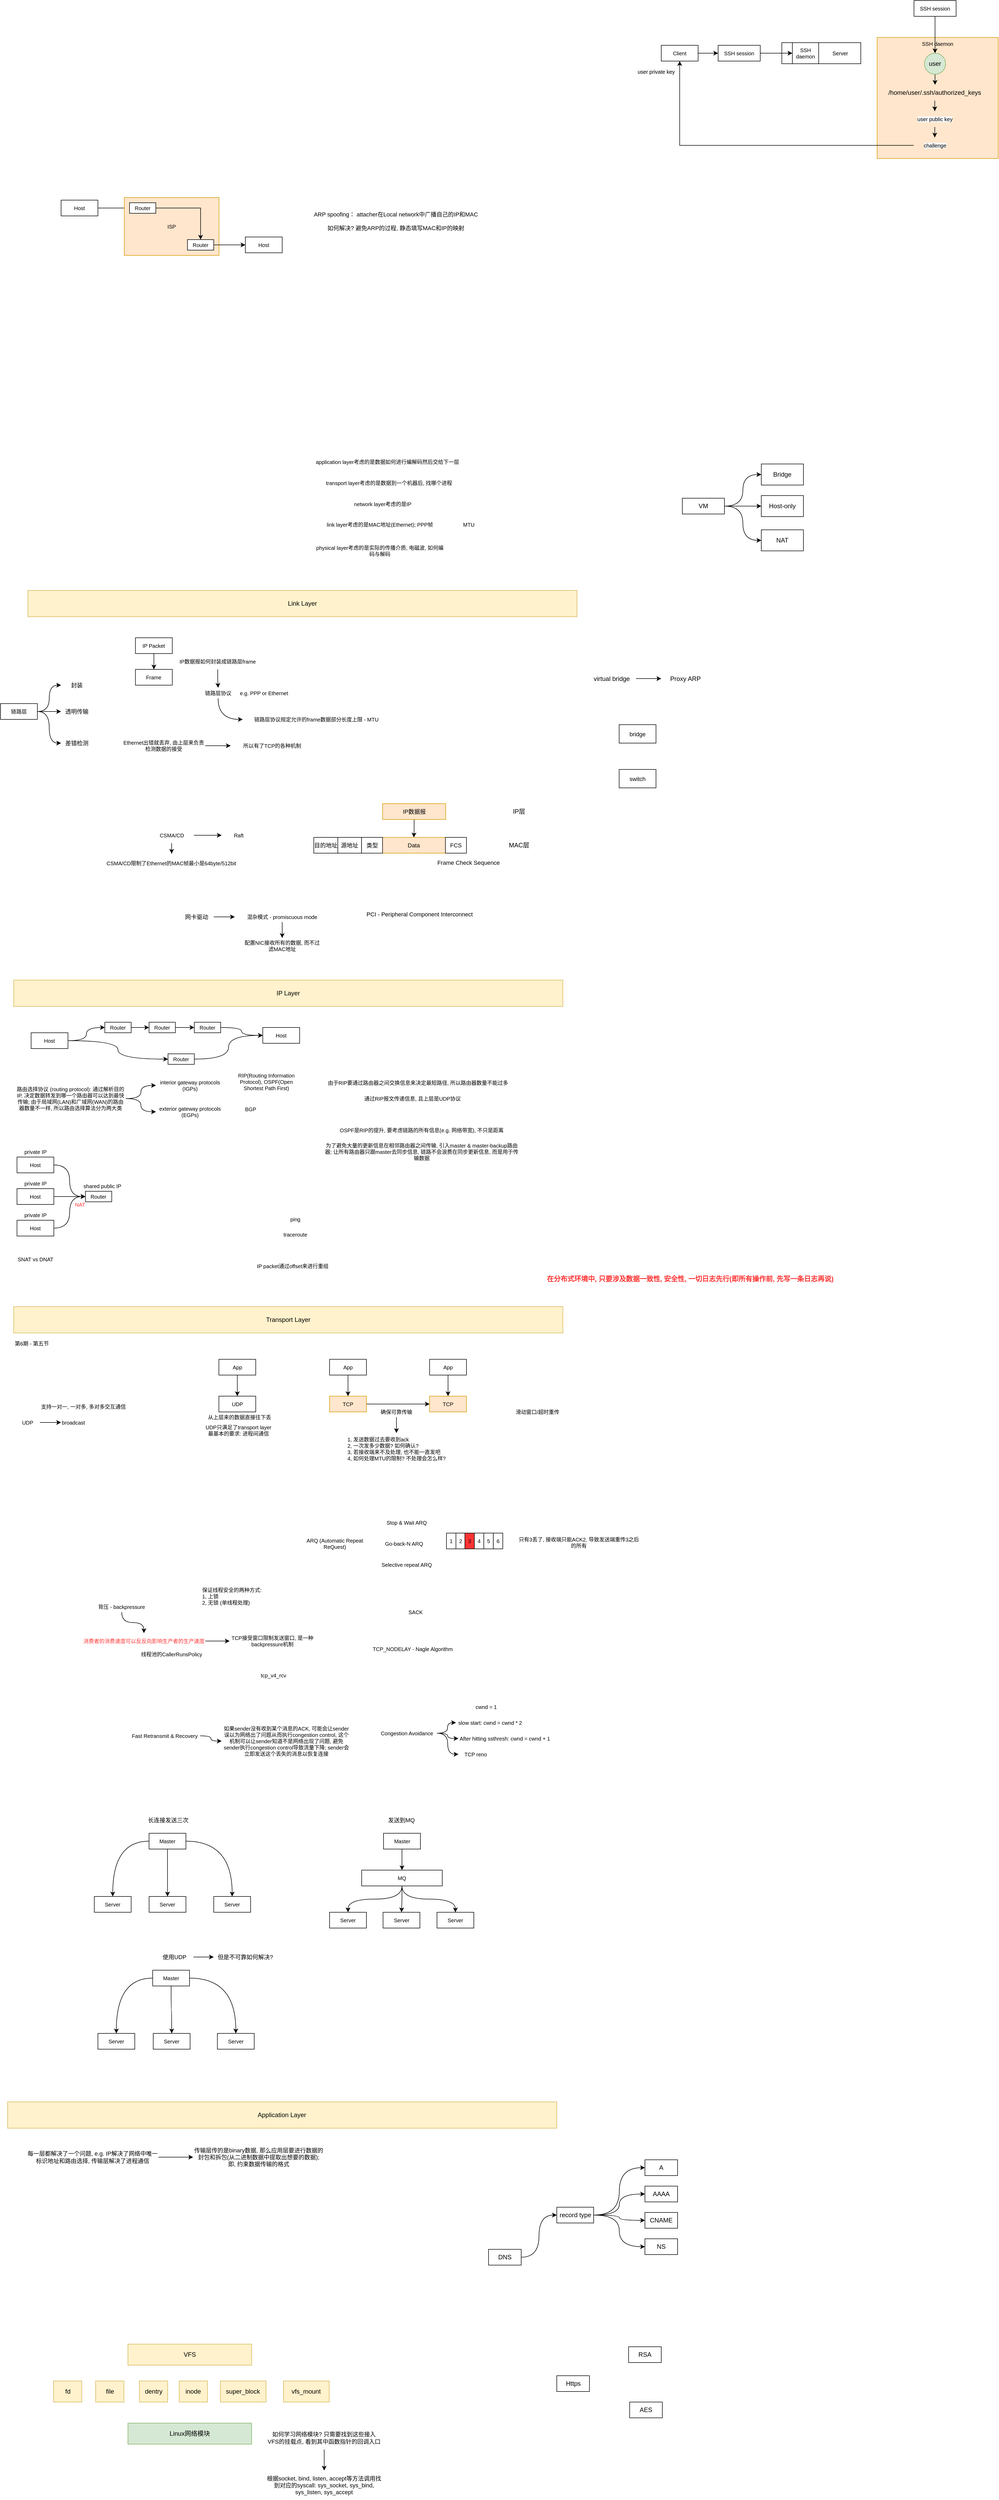 <mxfile version="24.5.5" type="github">
  <diagram id="lOl-ZhYQnWzm9-qVgaAJ" name="Page-1">
    <mxGraphModel dx="1434" dy="761" grid="1" gridSize="10" guides="1" tooltips="1" connect="1" arrows="1" fold="1" page="1" pageScale="1" pageWidth="827" pageHeight="1169" math="0" shadow="0">
      <root>
        <mxCell id="0" />
        <mxCell id="1" parent="0" />
        <mxCell id="4toBTpo6GYT3tEiX5ry6-12" value="SSH daemon" style="rounded=0;whiteSpace=wrap;html=1;fontSize=10;verticalAlign=top;fillColor=#ffe6cc;strokeColor=#d79b00;" vertex="1" parent="1">
          <mxGeometry x="1720" y="190" width="230" height="230" as="geometry" />
        </mxCell>
        <mxCell id="wnXFvV-Xrk-nOBf85rZt-2" value="" style="rounded=0;whiteSpace=wrap;html=1;fontSize=10;" parent="1" vertex="1">
          <mxGeometry x="1539" y="200" width="150" height="40" as="geometry" />
        </mxCell>
        <mxCell id="wnXFvV-Xrk-nOBf85rZt-6" value="SSH daemon" style="rounded=0;whiteSpace=wrap;html=1;fontSize=10;" parent="1" vertex="1">
          <mxGeometry x="1559" y="200" width="50" height="40" as="geometry" />
        </mxCell>
        <mxCell id="wnXFvV-Xrk-nOBf85rZt-5" style="edgeStyle=orthogonalEdgeStyle;curved=1;rounded=0;orthogonalLoop=1;jettySize=auto;html=1;entryX=0;entryY=0.5;entryDx=0;entryDy=0;fontSize=10;" parent="1" source="wnXFvV-Xrk-nOBf85rZt-1" target="wnXFvV-Xrk-nOBf85rZt-6" edge="1">
          <mxGeometry relative="1" as="geometry" />
        </mxCell>
        <mxCell id="wnXFvV-Xrk-nOBf85rZt-1" value="SSH session" style="rounded=0;whiteSpace=wrap;html=1;fontSize=10;" parent="1" vertex="1">
          <mxGeometry x="1418" y="205" width="80" height="30" as="geometry" />
        </mxCell>
        <mxCell id="wnXFvV-Xrk-nOBf85rZt-4" style="edgeStyle=orthogonalEdgeStyle;rounded=0;orthogonalLoop=1;jettySize=auto;html=1;entryX=0;entryY=0.5;entryDx=0;entryDy=0;curved=1;fontSize=10;" parent="1" source="wnXFvV-Xrk-nOBf85rZt-3" target="wnXFvV-Xrk-nOBf85rZt-1" edge="1">
          <mxGeometry relative="1" as="geometry" />
        </mxCell>
        <mxCell id="wnXFvV-Xrk-nOBf85rZt-3" value="Client" style="rounded=0;whiteSpace=wrap;html=1;fontSize=10;" parent="1" vertex="1">
          <mxGeometry x="1310" y="205" width="70" height="30" as="geometry" />
        </mxCell>
        <mxCell id="wnXFvV-Xrk-nOBf85rZt-7" value="&lt;meta charset=&quot;utf-8&quot; style=&quot;font-size: 10px;&quot;&gt;&lt;span style=&quot;color: rgb(0, 0, 0); font-family: Helvetica; font-size: 10px; font-style: normal; font-variant-ligatures: normal; font-variant-caps: normal; font-weight: 400; letter-spacing: normal; orphans: 2; text-align: center; text-indent: 0px; text-transform: none; widows: 2; word-spacing: 0px; -webkit-text-stroke-width: 0px; background-color: rgb(248, 249, 250); text-decoration-thickness: initial; text-decoration-style: initial; text-decoration-color: initial; float: none; display: inline !important;&quot;&gt;Server&lt;/span&gt;" style="text;html=1;strokeColor=none;fillColor=none;align=center;verticalAlign=middle;whiteSpace=wrap;rounded=0;fontSize=10;" parent="1" vertex="1">
          <mxGeometry x="1620" y="205" width="60" height="30" as="geometry" />
        </mxCell>
        <mxCell id="4toBTpo6GYT3tEiX5ry6-11" style="edgeStyle=orthogonalEdgeStyle;rounded=0;orthogonalLoop=1;jettySize=auto;html=1;" edge="1" parent="1" source="wnXFvV-Xrk-nOBf85rZt-10" target="4toBTpo6GYT3tEiX5ry6-9">
          <mxGeometry relative="1" as="geometry" />
        </mxCell>
        <mxCell id="wnXFvV-Xrk-nOBf85rZt-10" value="&lt;span style=&quot;color: rgb(0, 0, 0); font-family: Helvetica; font-size: 10px; font-style: normal; font-variant-ligatures: normal; font-variant-caps: normal; font-weight: 400; letter-spacing: normal; orphans: 2; text-align: center; text-indent: 0px; text-transform: none; widows: 2; word-spacing: 0px; -webkit-text-stroke-width: 0px; background-color: rgb(248, 249, 250); text-decoration-thickness: initial; text-decoration-style: initial; text-decoration-color: initial; float: none; display: inline !important;&quot;&gt;user public key&lt;/span&gt;" style="text;html=1;strokeColor=none;fillColor=none;align=center;verticalAlign=middle;whiteSpace=wrap;rounded=0;fontSize=10;" parent="1" vertex="1">
          <mxGeometry x="1789.5" y="330" width="80" height="30" as="geometry" />
        </mxCell>
        <mxCell id="41zxChAVSLW4Dl63zJSh-7" style="edgeStyle=orthogonalEdgeStyle;rounded=0;orthogonalLoop=1;jettySize=auto;html=1;entryX=0;entryY=0.5;entryDx=0;entryDy=0;" parent="1" source="41zxChAVSLW4Dl63zJSh-1" target="41zxChAVSLW4Dl63zJSh-3" edge="1">
          <mxGeometry relative="1" as="geometry" />
        </mxCell>
        <mxCell id="41zxChAVSLW4Dl63zJSh-1" value="Host" style="rounded=0;whiteSpace=wrap;html=1;fontSize=10;" parent="1" vertex="1">
          <mxGeometry x="170" y="499" width="70" height="30" as="geometry" />
        </mxCell>
        <mxCell id="41zxChAVSLW4Dl63zJSh-2" value="ISP" style="rounded=0;whiteSpace=wrap;html=1;fontSize=10;fillColor=#ffe6cc;strokeColor=#d79b00;" parent="1" vertex="1">
          <mxGeometry x="290" y="494" width="180" height="110" as="geometry" />
        </mxCell>
        <mxCell id="41zxChAVSLW4Dl63zJSh-6" style="edgeStyle=orthogonalEdgeStyle;rounded=0;orthogonalLoop=1;jettySize=auto;html=1;entryX=0.5;entryY=0;entryDx=0;entryDy=0;" parent="1" source="41zxChAVSLW4Dl63zJSh-3" target="41zxChAVSLW4Dl63zJSh-4" edge="1">
          <mxGeometry relative="1" as="geometry" />
        </mxCell>
        <mxCell id="41zxChAVSLW4Dl63zJSh-3" value="Router" style="rounded=0;whiteSpace=wrap;html=1;fontSize=10;" parent="1" vertex="1">
          <mxGeometry x="300" y="504" width="50" height="20" as="geometry" />
        </mxCell>
        <mxCell id="41zxChAVSLW4Dl63zJSh-10" value="" style="edgeStyle=orthogonalEdgeStyle;rounded=0;orthogonalLoop=1;jettySize=auto;html=1;" parent="1" source="41zxChAVSLW4Dl63zJSh-4" target="41zxChAVSLW4Dl63zJSh-8" edge="1">
          <mxGeometry relative="1" as="geometry" />
        </mxCell>
        <mxCell id="41zxChAVSLW4Dl63zJSh-4" value="Router" style="rounded=0;whiteSpace=wrap;html=1;fontSize=10;" parent="1" vertex="1">
          <mxGeometry x="410" y="574" width="50" height="20" as="geometry" />
        </mxCell>
        <mxCell id="41zxChAVSLW4Dl63zJSh-8" value="Host" style="rounded=0;whiteSpace=wrap;html=1;fontSize=10;" parent="1" vertex="1">
          <mxGeometry x="520" y="569" width="70" height="30" as="geometry" />
        </mxCell>
        <mxCell id="EXS46r-TFBb_ld1rwyYY-8" value="" style="edgeStyle=orthogonalEdgeStyle;rounded=0;orthogonalLoop=1;jettySize=auto;html=1;" parent="1" source="EXS46r-TFBb_ld1rwyYY-1" target="EXS46r-TFBb_ld1rwyYY-2" edge="1">
          <mxGeometry relative="1" as="geometry" />
        </mxCell>
        <mxCell id="EXS46r-TFBb_ld1rwyYY-1" value="IP Packet" style="rounded=0;whiteSpace=wrap;html=1;fontSize=10;" parent="1" vertex="1">
          <mxGeometry x="311.25" y="1330" width="70" height="30" as="geometry" />
        </mxCell>
        <mxCell id="EXS46r-TFBb_ld1rwyYY-2" value="Frame" style="rounded=0;whiteSpace=wrap;html=1;fontSize=10;" parent="1" vertex="1">
          <mxGeometry x="311.25" y="1390" width="70" height="30" as="geometry" />
        </mxCell>
        <mxCell id="EXS46r-TFBb_ld1rwyYY-5" value="" style="edgeStyle=orthogonalEdgeStyle;rounded=0;orthogonalLoop=1;jettySize=auto;html=1;" parent="1" source="EXS46r-TFBb_ld1rwyYY-3" target="EXS46r-TFBb_ld1rwyYY-4" edge="1">
          <mxGeometry relative="1" as="geometry" />
        </mxCell>
        <mxCell id="EXS46r-TFBb_ld1rwyYY-3" value="IP数据报如何封装成链路层frame" style="text;html=1;strokeColor=none;fillColor=none;align=center;verticalAlign=middle;whiteSpace=wrap;rounded=0;fontSize=10;fontFamily=Helvetica;fontColor=default;" parent="1" vertex="1">
          <mxGeometry x="381.25" y="1360" width="172.5" height="30" as="geometry" />
        </mxCell>
        <mxCell id="EXS46r-TFBb_ld1rwyYY-20" style="edgeStyle=orthogonalEdgeStyle;rounded=0;orthogonalLoop=1;jettySize=auto;html=1;entryX=0;entryY=0.5;entryDx=0;entryDy=0;curved=1;" parent="1" source="EXS46r-TFBb_ld1rwyYY-4" target="EXS46r-TFBb_ld1rwyYY-18" edge="1">
          <mxGeometry relative="1" as="geometry" />
        </mxCell>
        <mxCell id="EXS46r-TFBb_ld1rwyYY-4" value="链路层协议" style="text;html=1;strokeColor=none;fillColor=none;align=center;verticalAlign=middle;whiteSpace=wrap;rounded=0;fontSize=10;fontFamily=Helvetica;fontColor=default;" parent="1" vertex="1">
          <mxGeometry x="414" y="1425" width="108.5" height="20" as="geometry" />
        </mxCell>
        <mxCell id="EXS46r-TFBb_ld1rwyYY-6" value="e.g. PPP or Ethernet" style="text;html=1;strokeColor=none;fillColor=none;align=center;verticalAlign=middle;whiteSpace=wrap;rounded=0;fontSize=10;fontFamily=Helvetica;fontColor=default;" parent="1" vertex="1">
          <mxGeometry x="505.63" y="1420" width="98.75" height="30" as="geometry" />
        </mxCell>
        <mxCell id="EXS46r-TFBb_ld1rwyYY-17" value="" style="edgeStyle=orthogonalEdgeStyle;rounded=0;orthogonalLoop=1;jettySize=auto;html=1;" parent="1" source="EXS46r-TFBb_ld1rwyYY-14" target="EXS46r-TFBb_ld1rwyYY-16" edge="1">
          <mxGeometry relative="1" as="geometry" />
        </mxCell>
        <mxCell id="EXS46r-TFBb_ld1rwyYY-14" value="Ethernet出错就丢弃, 由上层来负责检测数据的接受" style="text;html=1;strokeColor=none;fillColor=none;align=center;verticalAlign=middle;whiteSpace=wrap;rounded=0;fontSize=10;fontFamily=Helvetica;fontColor=default;" parent="1" vertex="1">
          <mxGeometry x="286.06" y="1515" width="157.75" height="40" as="geometry" />
        </mxCell>
        <mxCell id="EXS46r-TFBb_ld1rwyYY-16" value="所以有了TCP的各种机制" style="text;html=1;strokeColor=none;fillColor=none;align=center;verticalAlign=middle;whiteSpace=wrap;rounded=0;fontSize=10;fontFamily=Helvetica;fontColor=default;" parent="1" vertex="1">
          <mxGeometry x="492.18" y="1515" width="157.75" height="40" as="geometry" />
        </mxCell>
        <mxCell id="EXS46r-TFBb_ld1rwyYY-18" value="链路层协议规定允许的frame数据部分长度上限 - MTU" style="text;html=1;strokeColor=none;fillColor=none;align=center;verticalAlign=middle;whiteSpace=wrap;rounded=0;fontSize=10;fontFamily=Helvetica;fontColor=default;" parent="1" vertex="1">
          <mxGeometry x="515" y="1470" width="280" height="30" as="geometry" />
        </mxCell>
        <mxCell id="EXS46r-TFBb_ld1rwyYY-23" value="" style="edgeStyle=orthogonalEdgeStyle;shape=connector;curved=1;rounded=0;orthogonalLoop=1;jettySize=auto;html=1;labelBackgroundColor=default;strokeColor=default;fontFamily=Helvetica;fontSize=11;fontColor=default;endArrow=classic;" parent="1" source="EXS46r-TFBb_ld1rwyYY-21" target="EXS46r-TFBb_ld1rwyYY-22" edge="1">
          <mxGeometry relative="1" as="geometry" />
        </mxCell>
        <mxCell id="fwzLU5tfzJNoqCdMov-6-9" style="edgeStyle=orthogonalEdgeStyle;rounded=0;orthogonalLoop=1;jettySize=auto;html=1;" parent="1" source="EXS46r-TFBb_ld1rwyYY-21" target="fwzLU5tfzJNoqCdMov-6-8" edge="1">
          <mxGeometry relative="1" as="geometry" />
        </mxCell>
        <mxCell id="EXS46r-TFBb_ld1rwyYY-21" value="CSMA/CD" style="text;html=1;strokeColor=none;fillColor=none;align=center;verticalAlign=middle;whiteSpace=wrap;rounded=0;fontSize=10;fontFamily=Helvetica;fontColor=default;" parent="1" vertex="1">
          <mxGeometry x="337.62" y="1690" width="84.75" height="30" as="geometry" />
        </mxCell>
        <mxCell id="EXS46r-TFBb_ld1rwyYY-22" value="Raft" style="text;html=1;strokeColor=none;fillColor=none;align=center;verticalAlign=middle;whiteSpace=wrap;rounded=0;fontSize=10;fontFamily=Helvetica;fontColor=default;" parent="1" vertex="1">
          <mxGeometry x="475" y="1690" width="64.75" height="30" as="geometry" />
        </mxCell>
        <mxCell id="fwzLU5tfzJNoqCdMov-6-7" style="edgeStyle=orthogonalEdgeStyle;rounded=0;orthogonalLoop=1;jettySize=auto;html=1;" parent="1" source="EXS46r-TFBb_ld1rwyYY-24" target="EXS46r-TFBb_ld1rwyYY-25" edge="1">
          <mxGeometry relative="1" as="geometry" />
        </mxCell>
        <mxCell id="EXS46r-TFBb_ld1rwyYY-24" value="网卡驱动" style="text;html=1;strokeColor=none;fillColor=none;align=center;verticalAlign=middle;whiteSpace=wrap;rounded=0;fontSize=11;fontFamily=Helvetica;fontColor=default;" parent="1" vertex="1">
          <mxGeometry x="395" y="1850" width="65" height="20" as="geometry" />
        </mxCell>
        <mxCell id="EXS46r-TFBb_ld1rwyYY-27" style="edgeStyle=orthogonalEdgeStyle;shape=connector;curved=1;rounded=0;orthogonalLoop=1;jettySize=auto;html=1;entryX=0.5;entryY=0;entryDx=0;entryDy=0;labelBackgroundColor=default;strokeColor=default;fontFamily=Helvetica;fontSize=11;fontColor=default;endArrow=classic;" parent="1" source="EXS46r-TFBb_ld1rwyYY-25" target="EXS46r-TFBb_ld1rwyYY-26" edge="1">
          <mxGeometry relative="1" as="geometry" />
        </mxCell>
        <mxCell id="EXS46r-TFBb_ld1rwyYY-25" value="混杂模式 - promiscuous mode" style="text;html=1;strokeColor=none;fillColor=none;align=center;verticalAlign=middle;whiteSpace=wrap;rounded=0;fontSize=10;fontFamily=Helvetica;fontColor=default;" parent="1" vertex="1">
          <mxGeometry x="500" y="1850" width="180" height="20" as="geometry" />
        </mxCell>
        <mxCell id="EXS46r-TFBb_ld1rwyYY-26" value="配置NIC接收所有的数据, 而不过滤MAC地址" style="text;html=1;strokeColor=none;fillColor=none;align=center;verticalAlign=middle;whiteSpace=wrap;rounded=0;fontSize=10;fontFamily=Helvetica;fontColor=default;" parent="1" vertex="1">
          <mxGeometry x="515" y="1900" width="150" height="30" as="geometry" />
        </mxCell>
        <mxCell id="EXS46r-TFBb_ld1rwyYY-34" style="edgeStyle=orthogonalEdgeStyle;shape=connector;curved=1;rounded=0;orthogonalLoop=1;jettySize=auto;html=1;entryX=0;entryY=0.5;entryDx=0;entryDy=0;labelBackgroundColor=default;strokeColor=default;fontFamily=Helvetica;fontSize=11;fontColor=default;endArrow=classic;" parent="1" source="EXS46r-TFBb_ld1rwyYY-28" target="EXS46r-TFBb_ld1rwyYY-29" edge="1">
          <mxGeometry relative="1" as="geometry" />
        </mxCell>
        <mxCell id="EXS46r-TFBb_ld1rwyYY-35" style="edgeStyle=orthogonalEdgeStyle;shape=connector;curved=1;rounded=0;orthogonalLoop=1;jettySize=auto;html=1;entryX=0;entryY=0.5;entryDx=0;entryDy=0;labelBackgroundColor=default;strokeColor=default;fontFamily=Helvetica;fontSize=11;fontColor=default;endArrow=classic;" parent="1" source="EXS46r-TFBb_ld1rwyYY-28" target="EXS46r-TFBb_ld1rwyYY-30" edge="1">
          <mxGeometry relative="1" as="geometry" />
        </mxCell>
        <mxCell id="EXS46r-TFBb_ld1rwyYY-36" style="edgeStyle=orthogonalEdgeStyle;shape=connector;curved=1;rounded=0;orthogonalLoop=1;jettySize=auto;html=1;entryX=0;entryY=0.5;entryDx=0;entryDy=0;labelBackgroundColor=default;strokeColor=default;fontFamily=Helvetica;fontSize=11;fontColor=default;endArrow=classic;" parent="1" source="EXS46r-TFBb_ld1rwyYY-28" target="EXS46r-TFBb_ld1rwyYY-31" edge="1">
          <mxGeometry relative="1" as="geometry" />
        </mxCell>
        <mxCell id="EXS46r-TFBb_ld1rwyYY-28" value="链路层" style="rounded=0;whiteSpace=wrap;html=1;fontSize=10;" parent="1" vertex="1">
          <mxGeometry x="55" y="1455" width="70" height="30" as="geometry" />
        </mxCell>
        <mxCell id="EXS46r-TFBb_ld1rwyYY-29" value="封装" style="text;html=1;strokeColor=none;fillColor=none;align=center;verticalAlign=middle;whiteSpace=wrap;rounded=0;fontSize=11;fontFamily=Helvetica;fontColor=default;" parent="1" vertex="1">
          <mxGeometry x="170" y="1405" width="60" height="30" as="geometry" />
        </mxCell>
        <mxCell id="EXS46r-TFBb_ld1rwyYY-30" value="透明传输" style="text;html=1;strokeColor=none;fillColor=none;align=center;verticalAlign=middle;whiteSpace=wrap;rounded=0;fontSize=11;fontFamily=Helvetica;fontColor=default;" parent="1" vertex="1">
          <mxGeometry x="170" y="1455" width="60" height="30" as="geometry" />
        </mxCell>
        <mxCell id="EXS46r-TFBb_ld1rwyYY-31" value="差错检测" style="text;html=1;strokeColor=none;fillColor=none;align=center;verticalAlign=middle;whiteSpace=wrap;rounded=0;fontSize=11;fontFamily=Helvetica;fontColor=default;" parent="1" vertex="1">
          <mxGeometry x="170" y="1515" width="60" height="30" as="geometry" />
        </mxCell>
        <mxCell id="fIlDX3s8ZMgqm2_ezZD7-1" value="ARP spoofing： attacher在Local network中广播自己的IP和MAC&lt;br style=&quot;font-size: 11px;&quot;&gt;&lt;br style=&quot;font-size: 11px;&quot;&gt;如何解决? 避免ARP的过程, 静态填写MAC和IP的映射" style="text;html=1;strokeColor=none;fillColor=none;align=center;verticalAlign=middle;whiteSpace=wrap;rounded=0;fontSize=11;" parent="1" vertex="1">
          <mxGeometry x="645.96" y="509" width="320" height="60" as="geometry" />
        </mxCell>
        <mxCell id="fwzLU5tfzJNoqCdMov-6-2" value="physical layer考虑的是实际的传播介质, 电磁波, 如何编码与解码" style="text;html=1;strokeColor=none;fillColor=none;align=center;verticalAlign=middle;whiteSpace=wrap;rounded=0;fontSize=10;fontFamily=Helvetica;fontColor=default;" parent="1" vertex="1">
          <mxGeometry x="650" y="1150" width="251.25" height="30" as="geometry" />
        </mxCell>
        <mxCell id="fwzLU5tfzJNoqCdMov-6-3" value="link layer考虑的是MAC地址(Ethernet); PPP帧" style="text;html=1;strokeColor=none;fillColor=none;align=center;verticalAlign=middle;whiteSpace=wrap;rounded=0;fontSize=10;fontFamily=Helvetica;fontColor=default;" parent="1" vertex="1">
          <mxGeometry x="662.96" y="1100" width="225.32" height="30" as="geometry" />
        </mxCell>
        <mxCell id="fwzLU5tfzJNoqCdMov-6-5" value="network layer考虑的是IP" style="text;html=1;strokeColor=none;fillColor=none;align=center;verticalAlign=middle;whiteSpace=wrap;rounded=0;fontSize=10;fontFamily=Helvetica;fontColor=default;" parent="1" vertex="1">
          <mxGeometry x="710.04" y="1060" width="142.46" height="31" as="geometry" />
        </mxCell>
        <mxCell id="fwzLU5tfzJNoqCdMov-6-6" value="MTU" style="text;html=1;strokeColor=none;fillColor=none;align=center;verticalAlign=middle;whiteSpace=wrap;rounded=0;fontSize=10;fontFamily=Helvetica;fontColor=default;" parent="1" vertex="1">
          <mxGeometry x="922.96" y="1105" width="43" height="20" as="geometry" />
        </mxCell>
        <mxCell id="fwzLU5tfzJNoqCdMov-6-8" value="CSMA/CD限制了Ethernet的MAC帧最小是64byte/512bit" style="text;html=1;strokeColor=none;fillColor=none;align=center;verticalAlign=middle;whiteSpace=wrap;rounded=0;fontSize=10;fontFamily=Helvetica;fontColor=default;" parent="1" vertex="1">
          <mxGeometry x="246.31" y="1740" width="267.38" height="36" as="geometry" />
        </mxCell>
        <mxCell id="fwzLU5tfzJNoqCdMov-6-10" value="Data" style="rounded=0;whiteSpace=wrap;html=1;fontSize=11;fillColor=#ffe6cc;strokeColor=#d79b00;" parent="1" vertex="1">
          <mxGeometry x="780" y="1709" width="120" height="30" as="geometry" />
        </mxCell>
        <mxCell id="fwzLU5tfzJNoqCdMov-6-11" value="FCS" style="rounded=0;whiteSpace=wrap;html=1;fontSize=11;" parent="1" vertex="1">
          <mxGeometry x="900" y="1709" width="40" height="30" as="geometry" />
        </mxCell>
        <mxCell id="fwzLU5tfzJNoqCdMov-6-12" value="Frame Check Sequence" style="text;html=1;strokeColor=none;fillColor=none;align=center;verticalAlign=middle;whiteSpace=wrap;rounded=0;fontSize=11;" parent="1" vertex="1">
          <mxGeometry x="874.96" y="1749" width="138" height="16" as="geometry" />
        </mxCell>
        <mxCell id="fwzLU5tfzJNoqCdMov-6-13" value="类型" style="rounded=0;whiteSpace=wrap;html=1;fontSize=11;" parent="1" vertex="1">
          <mxGeometry x="740.62" y="1709" width="40" height="30" as="geometry" />
        </mxCell>
        <mxCell id="fwzLU5tfzJNoqCdMov-6-14" value="源地址" style="rounded=0;whiteSpace=wrap;html=1;fontSize=11;" parent="1" vertex="1">
          <mxGeometry x="695" y="1709" width="45.62" height="30" as="geometry" />
        </mxCell>
        <mxCell id="fwzLU5tfzJNoqCdMov-6-15" value="目的地址" style="rounded=0;whiteSpace=wrap;html=1;fontSize=11;" parent="1" vertex="1">
          <mxGeometry x="650" y="1709" width="45.62" height="30" as="geometry" />
        </mxCell>
        <mxCell id="fwzLU5tfzJNoqCdMov-6-18" style="edgeStyle=orthogonalEdgeStyle;rounded=0;orthogonalLoop=1;jettySize=auto;html=1;entryX=0.5;entryY=0;entryDx=0;entryDy=0;" parent="1" source="fwzLU5tfzJNoqCdMov-6-16" target="fwzLU5tfzJNoqCdMov-6-10" edge="1">
          <mxGeometry relative="1" as="geometry" />
        </mxCell>
        <mxCell id="fwzLU5tfzJNoqCdMov-6-16" value="IP数据报" style="rounded=0;whiteSpace=wrap;html=1;fontSize=11;fillColor=#ffe6cc;strokeColor=#d79b00;" parent="1" vertex="1">
          <mxGeometry x="780.62" y="1645" width="120" height="30" as="geometry" />
        </mxCell>
        <mxCell id="fwzLU5tfzJNoqCdMov-6-19" value="PCI -&amp;nbsp;Peripheral Component Interconnect" style="text;html=1;strokeColor=none;fillColor=none;align=center;verticalAlign=middle;whiteSpace=wrap;rounded=0;fontSize=11;" parent="1" vertex="1">
          <mxGeometry x="735.96" y="1840" width="230" height="30" as="geometry" />
        </mxCell>
        <mxCell id="8vFRCrGOn13d0V4kRPDf-1" value="MAC层" style="text;html=1;strokeColor=none;fillColor=none;align=center;verticalAlign=middle;whiteSpace=wrap;rounded=0;" parent="1" vertex="1">
          <mxGeometry x="1010" y="1709" width="60" height="30" as="geometry" />
        </mxCell>
        <mxCell id="8vFRCrGOn13d0V4kRPDf-2" value="IP层" style="text;html=1;strokeColor=none;fillColor=none;align=center;verticalAlign=middle;whiteSpace=wrap;rounded=0;" parent="1" vertex="1">
          <mxGeometry x="1010" y="1645" width="60" height="30" as="geometry" />
        </mxCell>
        <mxCell id="8vFRCrGOn13d0V4kRPDf-3" value="Link Layer" style="rounded=0;whiteSpace=wrap;html=1;fillColor=#fff2cc;strokeColor=#d6b656;" parent="1" vertex="1">
          <mxGeometry x="106.88" y="1240" width="1043.12" height="50" as="geometry" />
        </mxCell>
        <mxCell id="8vFRCrGOn13d0V4kRPDf-4" value="IP Layer" style="rounded=0;whiteSpace=wrap;html=1;fillColor=#fff2cc;strokeColor=#d6b656;" parent="1" vertex="1">
          <mxGeometry x="80" y="1980" width="1043.12" height="50" as="geometry" />
        </mxCell>
        <mxCell id="8vFRCrGOn13d0V4kRPDf-5" value="" style="edgeStyle=orthogonalEdgeStyle;rounded=0;orthogonalLoop=1;jettySize=auto;html=1;" parent="1" source="8vFRCrGOn13d0V4kRPDf-6" target="8vFRCrGOn13d0V4kRPDf-8" edge="1">
          <mxGeometry relative="1" as="geometry" />
        </mxCell>
        <mxCell id="8vFRCrGOn13d0V4kRPDf-6" value="Router" style="rounded=0;whiteSpace=wrap;html=1;fontSize=10;" parent="1" vertex="1">
          <mxGeometry x="253.12" y="2060" width="50" height="20" as="geometry" />
        </mxCell>
        <mxCell id="8vFRCrGOn13d0V4kRPDf-7" value="" style="edgeStyle=orthogonalEdgeStyle;rounded=0;orthogonalLoop=1;jettySize=auto;html=1;" parent="1" source="8vFRCrGOn13d0V4kRPDf-8" target="8vFRCrGOn13d0V4kRPDf-10" edge="1">
          <mxGeometry relative="1" as="geometry" />
        </mxCell>
        <mxCell id="8vFRCrGOn13d0V4kRPDf-8" value="Router" style="rounded=0;whiteSpace=wrap;html=1;fontSize=10;" parent="1" vertex="1">
          <mxGeometry x="337.12" y="2060" width="50" height="20" as="geometry" />
        </mxCell>
        <mxCell id="8vFRCrGOn13d0V4kRPDf-9" style="edgeStyle=orthogonalEdgeStyle;shape=connector;curved=1;rounded=0;orthogonalLoop=1;jettySize=auto;html=1;entryX=0;entryY=0.5;entryDx=0;entryDy=0;labelBackgroundColor=default;strokeColor=default;fontFamily=Helvetica;fontSize=11;fontColor=default;endArrow=classic;" parent="1" source="8vFRCrGOn13d0V4kRPDf-10" target="8vFRCrGOn13d0V4kRPDf-16" edge="1">
          <mxGeometry relative="1" as="geometry" />
        </mxCell>
        <mxCell id="8vFRCrGOn13d0V4kRPDf-10" value="Router" style="rounded=0;whiteSpace=wrap;html=1;fontSize=10;" parent="1" vertex="1">
          <mxGeometry x="423.12" y="2060" width="50" height="20" as="geometry" />
        </mxCell>
        <mxCell id="8vFRCrGOn13d0V4kRPDf-11" style="edgeStyle=orthogonalEdgeStyle;rounded=0;orthogonalLoop=1;jettySize=auto;html=1;entryX=0;entryY=0.5;entryDx=0;entryDy=0;curved=1;" parent="1" source="8vFRCrGOn13d0V4kRPDf-12" target="8vFRCrGOn13d0V4kRPDf-16" edge="1">
          <mxGeometry relative="1" as="geometry" />
        </mxCell>
        <mxCell id="8vFRCrGOn13d0V4kRPDf-12" value="Router" style="rounded=0;whiteSpace=wrap;html=1;fontSize=10;" parent="1" vertex="1">
          <mxGeometry x="373.12" y="2120" width="50" height="20" as="geometry" />
        </mxCell>
        <mxCell id="8vFRCrGOn13d0V4kRPDf-13" style="edgeStyle=orthogonalEdgeStyle;rounded=0;orthogonalLoop=1;jettySize=auto;html=1;entryX=0;entryY=0.5;entryDx=0;entryDy=0;curved=1;" parent="1" source="8vFRCrGOn13d0V4kRPDf-15" target="8vFRCrGOn13d0V4kRPDf-12" edge="1">
          <mxGeometry relative="1" as="geometry" />
        </mxCell>
        <mxCell id="8vFRCrGOn13d0V4kRPDf-14" style="edgeStyle=orthogonalEdgeStyle;rounded=0;orthogonalLoop=1;jettySize=auto;html=1;entryX=0;entryY=0.5;entryDx=0;entryDy=0;curved=1;" parent="1" source="8vFRCrGOn13d0V4kRPDf-15" target="8vFRCrGOn13d0V4kRPDf-6" edge="1">
          <mxGeometry relative="1" as="geometry" />
        </mxCell>
        <mxCell id="8vFRCrGOn13d0V4kRPDf-15" value="Host" style="rounded=0;whiteSpace=wrap;html=1;fontSize=10;" parent="1" vertex="1">
          <mxGeometry x="113.12" y="2080" width="70" height="30" as="geometry" />
        </mxCell>
        <mxCell id="8vFRCrGOn13d0V4kRPDf-16" value="Host" style="rounded=0;whiteSpace=wrap;html=1;fontSize=10;" parent="1" vertex="1">
          <mxGeometry x="553.12" y="2070" width="70" height="30" as="geometry" />
        </mxCell>
        <mxCell id="8vFRCrGOn13d0V4kRPDf-17" style="edgeStyle=orthogonalEdgeStyle;shape=connector;curved=1;rounded=0;orthogonalLoop=1;jettySize=auto;html=1;entryX=0;entryY=0.5;entryDx=0;entryDy=0;labelBackgroundColor=default;strokeColor=default;fontFamily=Helvetica;fontSize=11;fontColor=default;endArrow=classic;" parent="1" source="8vFRCrGOn13d0V4kRPDf-19" target="8vFRCrGOn13d0V4kRPDf-20" edge="1">
          <mxGeometry relative="1" as="geometry" />
        </mxCell>
        <mxCell id="8vFRCrGOn13d0V4kRPDf-18" style="edgeStyle=orthogonalEdgeStyle;shape=connector;curved=1;rounded=0;orthogonalLoop=1;jettySize=auto;html=1;labelBackgroundColor=default;strokeColor=default;fontFamily=Helvetica;fontSize=11;fontColor=default;endArrow=classic;" parent="1" source="8vFRCrGOn13d0V4kRPDf-19" target="8vFRCrGOn13d0V4kRPDf-21" edge="1">
          <mxGeometry relative="1" as="geometry" />
        </mxCell>
        <mxCell id="8vFRCrGOn13d0V4kRPDf-19" value="路由选择协议 (routing protocol): 通过解析目的IP, 决定数据转发到哪一个路由器可以达到最快传输; 由于局域网(LAN)和广域网(WAN)的路由器数量不一样, 所以路由选择算法分为两大类" style="text;html=1;strokeColor=none;fillColor=none;align=center;verticalAlign=middle;whiteSpace=wrap;rounded=0;fontSize=10;fontFamily=Helvetica;fontColor=default;" parent="1" vertex="1">
          <mxGeometry x="83.12" y="2175" width="210" height="60" as="geometry" />
        </mxCell>
        <mxCell id="8vFRCrGOn13d0V4kRPDf-20" value="interior gateway protocols (IGPs)" style="text;html=1;strokeColor=none;fillColor=none;align=center;verticalAlign=middle;whiteSpace=wrap;rounded=0;fontSize=10;fontFamily=Helvetica;fontColor=default;" parent="1" vertex="1">
          <mxGeometry x="350.12" y="2170" width="130" height="20" as="geometry" />
        </mxCell>
        <mxCell id="8vFRCrGOn13d0V4kRPDf-21" value="exterior gateway protocols (EGPs)" style="text;html=1;strokeColor=none;fillColor=none;align=center;verticalAlign=middle;whiteSpace=wrap;rounded=0;fontSize=10;fontFamily=Helvetica;fontColor=default;" parent="1" vertex="1">
          <mxGeometry x="350.12" y="2220" width="130" height="20" as="geometry" />
        </mxCell>
        <mxCell id="8vFRCrGOn13d0V4kRPDf-22" value="RIP(Routing Information Protocol), OSPF(Open Shortest Path First)" style="text;html=1;strokeColor=none;fillColor=none;align=center;verticalAlign=middle;whiteSpace=wrap;rounded=0;fontSize=10;fontFamily=Helvetica;fontColor=default;" parent="1" vertex="1">
          <mxGeometry x="490.12" y="2155" width="139.88" height="35" as="geometry" />
        </mxCell>
        <mxCell id="8vFRCrGOn13d0V4kRPDf-23" value="BGP" style="text;html=1;strokeColor=none;fillColor=none;align=center;verticalAlign=middle;whiteSpace=wrap;rounded=0;fontSize=10;fontFamily=Helvetica;fontColor=default;" parent="1" vertex="1">
          <mxGeometry x="500.12" y="2215" width="60" height="20" as="geometry" />
        </mxCell>
        <mxCell id="8vFRCrGOn13d0V4kRPDf-24" style="edgeStyle=orthogonalEdgeStyle;shape=connector;curved=1;rounded=0;orthogonalLoop=1;jettySize=auto;html=1;entryX=0;entryY=0.5;entryDx=0;entryDy=0;labelBackgroundColor=default;strokeColor=default;fontFamily=Helvetica;fontSize=11;fontColor=default;endArrow=classic;" parent="1" source="8vFRCrGOn13d0V4kRPDf-25" target="8vFRCrGOn13d0V4kRPDf-30" edge="1">
          <mxGeometry relative="1" as="geometry" />
        </mxCell>
        <mxCell id="8vFRCrGOn13d0V4kRPDf-25" value="Host" style="rounded=0;whiteSpace=wrap;html=1;fontSize=10;" parent="1" vertex="1">
          <mxGeometry x="86.25" y="2316" width="70" height="30" as="geometry" />
        </mxCell>
        <mxCell id="8vFRCrGOn13d0V4kRPDf-26" style="edgeStyle=orthogonalEdgeStyle;shape=connector;curved=1;rounded=0;orthogonalLoop=1;jettySize=auto;html=1;entryX=0;entryY=0.5;entryDx=0;entryDy=0;labelBackgroundColor=default;strokeColor=default;fontFamily=Helvetica;fontSize=11;fontColor=default;endArrow=classic;" parent="1" source="8vFRCrGOn13d0V4kRPDf-27" target="8vFRCrGOn13d0V4kRPDf-30" edge="1">
          <mxGeometry relative="1" as="geometry" />
        </mxCell>
        <mxCell id="8vFRCrGOn13d0V4kRPDf-27" value="Host" style="rounded=0;whiteSpace=wrap;html=1;fontSize=10;" parent="1" vertex="1">
          <mxGeometry x="86.25" y="2376" width="70" height="30" as="geometry" />
        </mxCell>
        <mxCell id="8vFRCrGOn13d0V4kRPDf-28" style="edgeStyle=orthogonalEdgeStyle;shape=connector;curved=1;rounded=0;orthogonalLoop=1;jettySize=auto;html=1;entryX=0;entryY=0.5;entryDx=0;entryDy=0;labelBackgroundColor=default;strokeColor=default;fontFamily=Helvetica;fontSize=11;fontColor=default;endArrow=classic;" parent="1" source="8vFRCrGOn13d0V4kRPDf-29" target="8vFRCrGOn13d0V4kRPDf-30" edge="1">
          <mxGeometry relative="1" as="geometry" />
        </mxCell>
        <mxCell id="8vFRCrGOn13d0V4kRPDf-29" value="Host" style="rounded=0;whiteSpace=wrap;html=1;fontSize=10;" parent="1" vertex="1">
          <mxGeometry x="86.25" y="2436" width="70" height="30" as="geometry" />
        </mxCell>
        <mxCell id="8vFRCrGOn13d0V4kRPDf-30" value="Router" style="rounded=0;whiteSpace=wrap;html=1;fontSize=10;" parent="1" vertex="1">
          <mxGeometry x="216.25" y="2381" width="50" height="20" as="geometry" />
        </mxCell>
        <mxCell id="8vFRCrGOn13d0V4kRPDf-31" value="shared public IP" style="text;html=1;strokeColor=none;fillColor=none;align=center;verticalAlign=middle;whiteSpace=wrap;rounded=0;fontSize=10;fontFamily=Helvetica;fontColor=default;" parent="1" vertex="1">
          <mxGeometry x="201.25" y="2361" width="95" height="20" as="geometry" />
        </mxCell>
        <mxCell id="8vFRCrGOn13d0V4kRPDf-32" value="private IP" style="text;html=1;strokeColor=none;fillColor=none;align=center;verticalAlign=middle;whiteSpace=wrap;rounded=0;fontSize=10;fontFamily=Helvetica;fontColor=default;" parent="1" vertex="1">
          <mxGeometry x="80" y="2296" width="82.5" height="20" as="geometry" />
        </mxCell>
        <mxCell id="8vFRCrGOn13d0V4kRPDf-33" value="private IP" style="text;html=1;strokeColor=none;fillColor=none;align=center;verticalAlign=middle;whiteSpace=wrap;rounded=0;fontSize=10;fontFamily=Helvetica;fontColor=default;" parent="1" vertex="1">
          <mxGeometry x="80" y="2356" width="82.5" height="20" as="geometry" />
        </mxCell>
        <mxCell id="8vFRCrGOn13d0V4kRPDf-34" value="private IP" style="text;html=1;strokeColor=none;fillColor=none;align=center;verticalAlign=middle;whiteSpace=wrap;rounded=0;fontSize=10;fontFamily=Helvetica;fontColor=default;" parent="1" vertex="1">
          <mxGeometry x="80" y="2416" width="82.5" height="20" as="geometry" />
        </mxCell>
        <mxCell id="8vFRCrGOn13d0V4kRPDf-35" value="NAT" style="text;html=1;strokeColor=none;fillColor=none;align=center;verticalAlign=middle;whiteSpace=wrap;rounded=0;fontSize=10;fontFamily=Helvetica;fontColor=#FF3333;" parent="1" vertex="1">
          <mxGeometry x="186.25" y="2396" width="40" height="20" as="geometry" />
        </mxCell>
        <mxCell id="u-g0lh7yUUkbwYDsTiLQ-1" value="IP packet通过offset来进行重组" style="text;html=1;strokeColor=none;fillColor=none;align=center;verticalAlign=middle;whiteSpace=wrap;rounded=0;fontSize=10;fontFamily=Helvetica;fontColor=default;" parent="1" vertex="1">
          <mxGeometry x="522.5" y="2513" width="173.75" height="20" as="geometry" />
        </mxCell>
        <mxCell id="u-g0lh7yUUkbwYDsTiLQ-2" value="ping" style="text;html=1;strokeColor=none;fillColor=none;align=center;verticalAlign=middle;whiteSpace=wrap;rounded=0;fontSize=10;fontFamily=Helvetica;fontColor=default;" parent="1" vertex="1">
          <mxGeometry x="584.88" y="2424" width="60" height="20" as="geometry" />
        </mxCell>
        <mxCell id="u-g0lh7yUUkbwYDsTiLQ-3" value="traceroute" style="text;html=1;strokeColor=none;fillColor=none;align=center;verticalAlign=middle;whiteSpace=wrap;rounded=0;fontSize=10;fontFamily=Helvetica;fontColor=default;" parent="1" vertex="1">
          <mxGeometry x="584.88" y="2453" width="60" height="20" as="geometry" />
        </mxCell>
        <mxCell id="u-g0lh7yUUkbwYDsTiLQ-5" value="由于RIP要通过路由器之间交换信息来决定最短路径, 所以路由器数量不能过多" style="text;html=1;strokeColor=none;fillColor=none;align=center;verticalAlign=middle;whiteSpace=wrap;rounded=0;fontSize=10;fontFamily=Helvetica;fontColor=default;" parent="1" vertex="1">
          <mxGeometry x="662.96" y="2160" width="370" height="30" as="geometry" />
        </mxCell>
        <mxCell id="u-g0lh7yUUkbwYDsTiLQ-6" value="通过RIP报文传递信息, 且上层是UDP协议" style="text;html=1;strokeColor=none;fillColor=none;align=center;verticalAlign=middle;whiteSpace=wrap;rounded=0;fontSize=10;fontFamily=Helvetica;fontColor=default;" parent="1" vertex="1">
          <mxGeometry x="708.92" y="2190" width="257.04" height="30" as="geometry" />
        </mxCell>
        <mxCell id="u-g0lh7yUUkbwYDsTiLQ-7" value="OSPF是RIP的提升, 要考虑链路的所有信息(e.g. 网络带宽), 不只是距离" style="text;html=1;strokeColor=none;fillColor=none;align=center;verticalAlign=middle;whiteSpace=wrap;rounded=0;fontSize=10;fontFamily=Helvetica;fontColor=default;" parent="1" vertex="1">
          <mxGeometry x="670.0" y="2250" width="370" height="30" as="geometry" />
        </mxCell>
        <mxCell id="u-g0lh7yUUkbwYDsTiLQ-8" value="为了避免大量的更新信息在相邻路由器之间传输, 引入master &amp;amp; master-backup路由器; 让所有路由器只跟master去同步信息, 链路不会浪费在同步更新信息, 而是用于传输数据" style="text;html=1;strokeColor=none;fillColor=none;align=center;verticalAlign=middle;whiteSpace=wrap;rounded=0;fontSize=10;fontFamily=Helvetica;fontColor=default;" parent="1" vertex="1">
          <mxGeometry x="670.0" y="2291" width="370" height="30" as="geometry" />
        </mxCell>
        <mxCell id="u-g0lh7yUUkbwYDsTiLQ-9" value="在分布式环境中, 只要涉及数据一致性, 安全性, 一切日志先行(即所有操作前, 先写一条日志再说)" style="text;html=1;strokeColor=none;fillColor=none;align=center;verticalAlign=middle;whiteSpace=wrap;rounded=0;fontSize=13;fontFamily=Helvetica;fontColor=#FF3333;fontStyle=1" parent="1" vertex="1">
          <mxGeometry x="1090" y="2533" width="550" height="27" as="geometry" />
        </mxCell>
        <mxCell id="u-g0lh7yUUkbwYDsTiLQ-10" value="Transport Layer" style="rounded=0;whiteSpace=wrap;html=1;fillColor=#fff2cc;strokeColor=#d6b656;" parent="1" vertex="1">
          <mxGeometry x="80" y="2600" width="1043.12" height="50" as="geometry" />
        </mxCell>
        <mxCell id="u-g0lh7yUUkbwYDsTiLQ-11" value="第6期 - 第五节" style="text;html=1;strokeColor=none;fillColor=none;align=center;verticalAlign=middle;whiteSpace=wrap;rounded=0;fontSize=10;fontFamily=Helvetica;fontColor=default;" parent="1" vertex="1">
          <mxGeometry x="80" y="2660" width="69.07" height="20" as="geometry" />
        </mxCell>
        <mxCell id="u-g0lh7yUUkbwYDsTiLQ-14" style="edgeStyle=orthogonalEdgeStyle;rounded=0;orthogonalLoop=1;jettySize=auto;html=1;entryX=0;entryY=0.5;entryDx=0;entryDy=0;" parent="1" source="u-g0lh7yUUkbwYDsTiLQ-12" target="u-g0lh7yUUkbwYDsTiLQ-13" edge="1">
          <mxGeometry relative="1" as="geometry" />
        </mxCell>
        <mxCell id="u-g0lh7yUUkbwYDsTiLQ-12" value="UDP" style="text;html=1;strokeColor=none;fillColor=none;align=center;verticalAlign=middle;whiteSpace=wrap;rounded=0;fontSize=10;fontFamily=Helvetica;fontColor=default;" parent="1" vertex="1">
          <mxGeometry x="83.12" y="2810" width="46.88" height="20" as="geometry" />
        </mxCell>
        <mxCell id="u-g0lh7yUUkbwYDsTiLQ-13" value="broadcast" style="text;html=1;strokeColor=none;fillColor=none;align=center;verticalAlign=middle;whiteSpace=wrap;rounded=0;fontSize=10;fontFamily=Helvetica;fontColor=default;" parent="1" vertex="1">
          <mxGeometry x="170" y="2810" width="46.88" height="20" as="geometry" />
        </mxCell>
        <mxCell id="u-g0lh7yUUkbwYDsTiLQ-15" value="支持一对一, 一对多, 多对多交互通信" style="text;html=1;strokeColor=none;fillColor=none;align=center;verticalAlign=middle;whiteSpace=wrap;rounded=0;fontSize=10;fontFamily=Helvetica;fontColor=default;" parent="1" vertex="1">
          <mxGeometry x="124.68" y="2780" width="175.32" height="20" as="geometry" />
        </mxCell>
        <mxCell id="u-g0lh7yUUkbwYDsTiLQ-20" style="edgeStyle=orthogonalEdgeStyle;rounded=0;orthogonalLoop=1;jettySize=auto;html=1;" parent="1" source="u-g0lh7yUUkbwYDsTiLQ-16" target="u-g0lh7yUUkbwYDsTiLQ-17" edge="1">
          <mxGeometry relative="1" as="geometry" />
        </mxCell>
        <mxCell id="u-g0lh7yUUkbwYDsTiLQ-16" value="App" style="rounded=0;whiteSpace=wrap;html=1;fontSize=10;" parent="1" vertex="1">
          <mxGeometry x="469.75" y="2700" width="70" height="30" as="geometry" />
        </mxCell>
        <mxCell id="u-g0lh7yUUkbwYDsTiLQ-17" value="UDP" style="rounded=0;whiteSpace=wrap;html=1;fontSize=10;" parent="1" vertex="1">
          <mxGeometry x="469.75" y="2770" width="70" height="30" as="geometry" />
        </mxCell>
        <mxCell id="N0x0OiQ6Zoxj2l9ydeCI-1" style="edgeStyle=orthogonalEdgeStyle;rounded=0;orthogonalLoop=1;jettySize=auto;html=1;entryX=0.5;entryY=0;entryDx=0;entryDy=0;" parent="1" source="u-g0lh7yUUkbwYDsTiLQ-18" target="u-g0lh7yUUkbwYDsTiLQ-19" edge="1">
          <mxGeometry relative="1" as="geometry" />
        </mxCell>
        <mxCell id="u-g0lh7yUUkbwYDsTiLQ-18" value="App" style="rounded=0;whiteSpace=wrap;html=1;fontSize=10;" parent="1" vertex="1">
          <mxGeometry x="680" y="2700" width="70" height="30" as="geometry" />
        </mxCell>
        <mxCell id="u-g0lh7yUUkbwYDsTiLQ-24" style="edgeStyle=orthogonalEdgeStyle;rounded=0;orthogonalLoop=1;jettySize=auto;html=1;" parent="1" source="u-g0lh7yUUkbwYDsTiLQ-19" target="u-g0lh7yUUkbwYDsTiLQ-23" edge="1">
          <mxGeometry relative="1" as="geometry" />
        </mxCell>
        <mxCell id="u-g0lh7yUUkbwYDsTiLQ-19" value="TCP" style="rounded=0;whiteSpace=wrap;html=1;fontSize=10;fillColor=#ffe6cc;strokeColor=#d79b00;" parent="1" vertex="1">
          <mxGeometry x="680" y="2770" width="70" height="30" as="geometry" />
        </mxCell>
        <mxCell id="u-g0lh7yUUkbwYDsTiLQ-21" value="从上层来的数据直接往下丢" style="text;html=1;strokeColor=none;fillColor=none;align=center;verticalAlign=middle;whiteSpace=wrap;rounded=0;fontSize=10;fontFamily=Helvetica;fontColor=default;" parent="1" vertex="1">
          <mxGeometry x="443.81" y="2800" width="130" height="20" as="geometry" />
        </mxCell>
        <mxCell id="N0x0OiQ6Zoxj2l9ydeCI-2" style="edgeStyle=orthogonalEdgeStyle;rounded=0;orthogonalLoop=1;jettySize=auto;html=1;entryX=0.5;entryY=0;entryDx=0;entryDy=0;" parent="1" source="u-g0lh7yUUkbwYDsTiLQ-22" target="u-g0lh7yUUkbwYDsTiLQ-23" edge="1">
          <mxGeometry relative="1" as="geometry" />
        </mxCell>
        <mxCell id="u-g0lh7yUUkbwYDsTiLQ-22" value="App" style="rounded=0;whiteSpace=wrap;html=1;fontSize=10;" parent="1" vertex="1">
          <mxGeometry x="870" y="2700" width="70" height="30" as="geometry" />
        </mxCell>
        <mxCell id="u-g0lh7yUUkbwYDsTiLQ-23" value="TCP" style="rounded=0;whiteSpace=wrap;html=1;fontSize=10;fillColor=#ffe6cc;strokeColor=#d79b00;" parent="1" vertex="1">
          <mxGeometry x="870" y="2770" width="70" height="30" as="geometry" />
        </mxCell>
        <mxCell id="u-g0lh7yUUkbwYDsTiLQ-25" value="1, 发送数据过去要收到ack&lt;br&gt;2, 一次发多少数据? 如何确认?&lt;br&gt;3, 若接收端来不及处理, 也不能一直发吧&lt;br&gt;4, 如何处理MTU的限制? 不处理会怎么样?" style="text;html=1;strokeColor=none;fillColor=none;align=left;verticalAlign=middle;whiteSpace=wrap;rounded=0;fontSize=10;fontFamily=Helvetica;fontColor=default;" parent="1" vertex="1">
          <mxGeometry x="712.02" y="2840" width="190" height="60" as="geometry" />
        </mxCell>
        <mxCell id="u-g0lh7yUUkbwYDsTiLQ-27" style="edgeStyle=orthogonalEdgeStyle;rounded=0;orthogonalLoop=1;jettySize=auto;html=1;" parent="1" source="u-g0lh7yUUkbwYDsTiLQ-26" target="u-g0lh7yUUkbwYDsTiLQ-25" edge="1">
          <mxGeometry relative="1" as="geometry" />
        </mxCell>
        <mxCell id="u-g0lh7yUUkbwYDsTiLQ-26" value="确保可靠传输" style="text;html=1;strokeColor=none;fillColor=none;align=center;verticalAlign=middle;whiteSpace=wrap;rounded=0;fontSize=10;fontFamily=Helvetica;fontColor=default;" parent="1" vertex="1">
          <mxGeometry x="770" y="2790" width="74.04" height="20" as="geometry" />
        </mxCell>
        <mxCell id="u-g0lh7yUUkbwYDsTiLQ-28" value="滑动窗口/超时重传" style="text;html=1;strokeColor=none;fillColor=none;align=center;verticalAlign=middle;whiteSpace=wrap;rounded=0;fontSize=10;fontFamily=Helvetica;fontColor=default;" parent="1" vertex="1">
          <mxGeometry x="1030" y="2790" width="90" height="20" as="geometry" />
        </mxCell>
        <mxCell id="u-g0lh7yUUkbwYDsTiLQ-31" value="ARQ (Automatic Repeat ReQuest)" style="text;html=1;strokeColor=none;fillColor=none;align=center;verticalAlign=middle;whiteSpace=wrap;rounded=0;fontSize=10;fontFamily=Helvetica;fontColor=default;" parent="1" vertex="1">
          <mxGeometry x="630" y="3035" width="120" height="30" as="geometry" />
        </mxCell>
        <mxCell id="u-g0lh7yUUkbwYDsTiLQ-32" value="Stop &amp;amp; Wait ARQ" style="text;html=1;strokeColor=none;fillColor=none;align=center;verticalAlign=middle;whiteSpace=wrap;rounded=0;fontSize=10;fontFamily=Helvetica;fontColor=default;" parent="1" vertex="1">
          <mxGeometry x="775" y="3000" width="103" height="20" as="geometry" />
        </mxCell>
        <mxCell id="u-g0lh7yUUkbwYDsTiLQ-33" value="Go-back-N ARQ" style="text;html=1;strokeColor=none;fillColor=none;align=center;verticalAlign=middle;whiteSpace=wrap;rounded=0;fontSize=10;fontFamily=Helvetica;fontColor=default;" parent="1" vertex="1">
          <mxGeometry x="780" y="3040" width="83" height="20" as="geometry" />
        </mxCell>
        <mxCell id="u-g0lh7yUUkbwYDsTiLQ-34" value="Selective repeat ARQ" style="text;html=1;strokeColor=none;fillColor=none;align=center;verticalAlign=middle;whiteSpace=wrap;rounded=0;fontSize=10;fontFamily=Helvetica;fontColor=default;" parent="1" vertex="1">
          <mxGeometry x="770" y="3080" width="113" height="20" as="geometry" />
        </mxCell>
        <mxCell id="u-g0lh7yUUkbwYDsTiLQ-35" value="1" style="rounded=0;whiteSpace=wrap;html=1;fontSize=10;" parent="1" vertex="1">
          <mxGeometry x="902.02" y="3030" width="17.98" height="30" as="geometry" />
        </mxCell>
        <mxCell id="u-g0lh7yUUkbwYDsTiLQ-36" value="2" style="rounded=0;whiteSpace=wrap;html=1;fontSize=10;" parent="1" vertex="1">
          <mxGeometry x="920" y="3030" width="17.98" height="30" as="geometry" />
        </mxCell>
        <mxCell id="u-g0lh7yUUkbwYDsTiLQ-37" value="3" style="rounded=0;whiteSpace=wrap;html=1;fontSize=10;fillColor=#FF3333;" parent="1" vertex="1">
          <mxGeometry x="936.98" y="3030" width="17.98" height="30" as="geometry" />
        </mxCell>
        <mxCell id="u-g0lh7yUUkbwYDsTiLQ-38" value="4" style="rounded=0;whiteSpace=wrap;html=1;fontSize=10;" parent="1" vertex="1">
          <mxGeometry x="954.96" y="3030" width="17.98" height="30" as="geometry" />
        </mxCell>
        <mxCell id="u-g0lh7yUUkbwYDsTiLQ-39" value="5" style="rounded=0;whiteSpace=wrap;html=1;fontSize=10;" parent="1" vertex="1">
          <mxGeometry x="972.94" y="3030" width="17.98" height="30" as="geometry" />
        </mxCell>
        <mxCell id="u-g0lh7yUUkbwYDsTiLQ-40" value="6" style="rounded=0;whiteSpace=wrap;html=1;fontSize=10;" parent="1" vertex="1">
          <mxGeometry x="991.02" y="3030" width="17.98" height="30" as="geometry" />
        </mxCell>
        <mxCell id="u-g0lh7yUUkbwYDsTiLQ-41" value="只有3丢了, 接收端只能ACK2, 导致发送端重传3之后的所有" style="text;html=1;strokeColor=none;fillColor=none;align=center;verticalAlign=middle;whiteSpace=wrap;rounded=0;fontSize=10;fontFamily=Helvetica;fontColor=default;" parent="1" vertex="1">
          <mxGeometry x="1037" y="3035" width="233" height="25" as="geometry" />
        </mxCell>
        <mxCell id="u-g0lh7yUUkbwYDsTiLQ-42" value="UDP只满足了transport layer最基本的要求: 进程间通信" style="text;html=1;strokeColor=none;fillColor=none;align=center;verticalAlign=middle;whiteSpace=wrap;rounded=0;fontSize=10;fontFamily=Helvetica;fontColor=default;" parent="1" vertex="1">
          <mxGeometry x="442.37" y="2820" width="130" height="30" as="geometry" />
        </mxCell>
        <mxCell id="u-g0lh7yUUkbwYDsTiLQ-46" style="edgeStyle=orthogonalEdgeStyle;rounded=0;orthogonalLoop=1;jettySize=auto;html=1;entryX=0.5;entryY=0;entryDx=0;entryDy=0;curved=1;" parent="1" source="u-g0lh7yUUkbwYDsTiLQ-44" target="u-g0lh7yUUkbwYDsTiLQ-45" edge="1">
          <mxGeometry relative="1" as="geometry" />
        </mxCell>
        <mxCell id="u-g0lh7yUUkbwYDsTiLQ-44" value="背压 - backpressure" style="text;html=1;strokeColor=none;fillColor=none;align=center;verticalAlign=middle;whiteSpace=wrap;rounded=0;fontSize=10;fontFamily=Helvetica;fontColor=default;" parent="1" vertex="1">
          <mxGeometry x="232.18" y="3160" width="106" height="20" as="geometry" />
        </mxCell>
        <mxCell id="p0YpZqmOrPcOgE6eakaF-1" style="edgeStyle=orthogonalEdgeStyle;rounded=0;orthogonalLoop=1;jettySize=auto;html=1;curved=1;" parent="1" source="u-g0lh7yUUkbwYDsTiLQ-45" target="u-g0lh7yUUkbwYDsTiLQ-50" edge="1">
          <mxGeometry relative="1" as="geometry" />
        </mxCell>
        <mxCell id="u-g0lh7yUUkbwYDsTiLQ-45" value="消费者的消费速度可以反反向影响生产者的生产速度" style="text;html=1;strokeColor=none;fillColor=none;align=center;verticalAlign=middle;whiteSpace=wrap;rounded=0;fontSize=10;fontFamily=Helvetica;fontColor=#FF3333;" parent="1" vertex="1">
          <mxGeometry x="210.93" y="3220" width="232.88" height="30" as="geometry" />
        </mxCell>
        <mxCell id="u-g0lh7yUUkbwYDsTiLQ-47" value="保证线程安全的两种方式: &lt;br&gt;1, 上锁&lt;br&gt;2, 无锁 (单线程处理)" style="text;html=1;strokeColor=none;fillColor=none;align=left;verticalAlign=middle;whiteSpace=wrap;rounded=0;fontSize=10;fontFamily=Helvetica;fontColor=default;" parent="1" vertex="1">
          <mxGeometry x="435.79" y="3130" width="125" height="40" as="geometry" />
        </mxCell>
        <mxCell id="u-g0lh7yUUkbwYDsTiLQ-48" value="线程池的CallerRunsPolicy" style="text;html=1;strokeColor=none;fillColor=none;align=center;verticalAlign=middle;whiteSpace=wrap;rounded=0;fontSize=10;fontFamily=Helvetica;fontColor=default;" parent="1" vertex="1">
          <mxGeometry x="304.09" y="3250" width="151.82" height="20" as="geometry" />
        </mxCell>
        <mxCell id="u-g0lh7yUUkbwYDsTiLQ-50" value="TCP接受窗口限制发送窗口, 是一种backpressure机制" style="text;html=1;strokeColor=none;fillColor=none;align=center;verticalAlign=middle;whiteSpace=wrap;rounded=0;fontSize=10;fontFamily=Helvetica;fontColor=default;" parent="1" vertex="1">
          <mxGeometry x="490.12" y="3220" width="163" height="30" as="geometry" />
        </mxCell>
        <mxCell id="u-g0lh7yUUkbwYDsTiLQ-51" value="tcp_v4_rcv" style="text;html=1;strokeColor=none;fillColor=none;align=center;verticalAlign=middle;whiteSpace=wrap;rounded=0;fontSize=10;fontFamily=Helvetica;fontColor=default;" parent="1" vertex="1">
          <mxGeometry x="540" y="3290" width="67.38" height="20" as="geometry" />
        </mxCell>
        <mxCell id="u-g0lh7yUUkbwYDsTiLQ-52" value="SACK" style="text;html=1;strokeColor=none;fillColor=none;align=center;verticalAlign=middle;whiteSpace=wrap;rounded=0;fontSize=10;fontFamily=Helvetica;fontColor=default;" parent="1" vertex="1">
          <mxGeometry x="807" y="3170" width="73" height="20" as="geometry" />
        </mxCell>
        <mxCell id="u-g0lh7yUUkbwYDsTiLQ-53" value="TCP_NODELAY - Nagle Algorithm" style="text;html=1;strokeColor=none;fillColor=none;align=center;verticalAlign=middle;whiteSpace=wrap;rounded=0;fontSize=10;fontFamily=Helvetica;fontColor=default;" parent="1" vertex="1">
          <mxGeometry x="752.96" y="3240" width="170" height="20" as="geometry" />
        </mxCell>
        <mxCell id="u-g0lh7yUUkbwYDsTiLQ-56" style="edgeStyle=orthogonalEdgeStyle;shape=connector;curved=1;rounded=0;orthogonalLoop=1;jettySize=auto;html=1;entryX=0;entryY=0.5;entryDx=0;entryDy=0;labelBackgroundColor=default;strokeColor=default;fontFamily=Helvetica;fontSize=11;fontColor=default;endArrow=classic;" parent="1" source="u-g0lh7yUUkbwYDsTiLQ-54" target="u-g0lh7yUUkbwYDsTiLQ-55" edge="1">
          <mxGeometry relative="1" as="geometry" />
        </mxCell>
        <mxCell id="u-g0lh7yUUkbwYDsTiLQ-58" style="edgeStyle=orthogonalEdgeStyle;shape=connector;curved=1;rounded=0;orthogonalLoop=1;jettySize=auto;html=1;labelBackgroundColor=default;strokeColor=default;fontFamily=Helvetica;fontSize=11;fontColor=default;endArrow=classic;" parent="1" source="u-g0lh7yUUkbwYDsTiLQ-54" target="u-g0lh7yUUkbwYDsTiLQ-57" edge="1">
          <mxGeometry relative="1" as="geometry" />
        </mxCell>
        <mxCell id="u-g0lh7yUUkbwYDsTiLQ-60" style="edgeStyle=orthogonalEdgeStyle;shape=connector;curved=1;rounded=0;orthogonalLoop=1;jettySize=auto;html=1;entryX=0;entryY=0.5;entryDx=0;entryDy=0;labelBackgroundColor=default;strokeColor=default;fontFamily=Helvetica;fontSize=11;fontColor=default;endArrow=classic;" parent="1" source="u-g0lh7yUUkbwYDsTiLQ-54" target="u-g0lh7yUUkbwYDsTiLQ-59" edge="1">
          <mxGeometry relative="1" as="geometry" />
        </mxCell>
        <mxCell id="u-g0lh7yUUkbwYDsTiLQ-54" value="Congestion Avoidance" style="text;html=1;strokeColor=none;fillColor=none;align=center;verticalAlign=middle;whiteSpace=wrap;rounded=0;fontSize=10;fontFamily=Helvetica;fontColor=default;" parent="1" vertex="1">
          <mxGeometry x="770" y="3400" width="113.96" height="20" as="geometry" />
        </mxCell>
        <mxCell id="u-g0lh7yUUkbwYDsTiLQ-55" value="slow start: cwnd = cwnd * 2" style="text;html=1;strokeColor=none;fillColor=none;align=center;verticalAlign=middle;whiteSpace=wrap;rounded=0;fontSize=10;fontFamily=Helvetica;fontColor=default;" parent="1" vertex="1">
          <mxGeometry x="920.1" y="3380" width="129.9" height="20" as="geometry" />
        </mxCell>
        <mxCell id="u-g0lh7yUUkbwYDsTiLQ-57" value="After hitting ssthresh: cwnd = cwnd + 1" style="text;html=1;strokeColor=none;fillColor=none;align=center;verticalAlign=middle;whiteSpace=wrap;rounded=0;fontSize=10;fontFamily=Helvetica;fontColor=default;" parent="1" vertex="1">
          <mxGeometry x="924.71" y="3410" width="176.47" height="20" as="geometry" />
        </mxCell>
        <mxCell id="u-g0lh7yUUkbwYDsTiLQ-59" value="TCP reno" style="text;html=1;strokeColor=none;fillColor=none;align=center;verticalAlign=middle;whiteSpace=wrap;rounded=0;fontSize=10;fontFamily=Helvetica;fontColor=default;" parent="1" vertex="1">
          <mxGeometry x="924.71" y="3440" width="65.29" height="20" as="geometry" />
        </mxCell>
        <mxCell id="u-g0lh7yUUkbwYDsTiLQ-63" style="edgeStyle=orthogonalEdgeStyle;shape=connector;curved=1;rounded=0;orthogonalLoop=1;jettySize=auto;html=1;labelBackgroundColor=default;strokeColor=default;fontFamily=Helvetica;fontSize=11;fontColor=default;endArrow=classic;" parent="1" source="u-g0lh7yUUkbwYDsTiLQ-61" target="u-g0lh7yUUkbwYDsTiLQ-62" edge="1">
          <mxGeometry relative="1" as="geometry" />
        </mxCell>
        <mxCell id="u-g0lh7yUUkbwYDsTiLQ-61" value="Fast Retransmit &amp;amp; Recovery" style="text;html=1;strokeColor=none;fillColor=none;align=center;verticalAlign=middle;whiteSpace=wrap;rounded=0;fontSize=10;fontFamily=Helvetica;fontColor=default;" parent="1" vertex="1">
          <mxGeometry x="300" y="3405" width="134.16" height="20" as="geometry" />
        </mxCell>
        <mxCell id="u-g0lh7yUUkbwYDsTiLQ-62" value="如果sender没有收到某个消息的ACK, 可能会让sender误以为网络出了问题从而执行congestion control, 这个机制可以让sender知道不是网络出现了问题, 避免sender执行congestion control导致流量下降; sender会立即发送这个丢失的消息以恢复连接" style="text;html=1;strokeColor=none;fillColor=none;align=center;verticalAlign=middle;whiteSpace=wrap;rounded=0;fontSize=10;fontFamily=Helvetica;fontColor=default;" parent="1" vertex="1">
          <mxGeometry x="475" y="3390" width="245.88" height="70" as="geometry" />
        </mxCell>
        <mxCell id="cRWDhLCAdVL1STskeopp-2" value="cwnd = 1" style="text;html=1;strokeColor=none;fillColor=none;align=center;verticalAlign=middle;whiteSpace=wrap;rounded=0;fontSize=10;fontFamily=Helvetica;fontColor=default;" parent="1" vertex="1">
          <mxGeometry x="954.96" y="3350" width="45.14" height="20" as="geometry" />
        </mxCell>
        <mxCell id="FcDSMAC3f3Cipm-vmM5Y-16" style="edgeStyle=orthogonalEdgeStyle;shape=connector;curved=1;rounded=0;orthogonalLoop=1;jettySize=auto;html=1;labelBackgroundColor=default;strokeColor=default;fontFamily=Helvetica;fontSize=11;fontColor=default;endArrow=classic;" parent="1" source="FcDSMAC3f3Cipm-vmM5Y-1" target="FcDSMAC3f3Cipm-vmM5Y-3" edge="1">
          <mxGeometry relative="1" as="geometry" />
        </mxCell>
        <mxCell id="FcDSMAC3f3Cipm-vmM5Y-19" style="edgeStyle=orthogonalEdgeStyle;shape=connector;curved=1;rounded=0;orthogonalLoop=1;jettySize=auto;html=1;entryX=0.5;entryY=0;entryDx=0;entryDy=0;labelBackgroundColor=default;strokeColor=default;fontFamily=Helvetica;fontSize=11;fontColor=default;endArrow=classic;" parent="1" source="FcDSMAC3f3Cipm-vmM5Y-1" target="FcDSMAC3f3Cipm-vmM5Y-2" edge="1">
          <mxGeometry relative="1" as="geometry" />
        </mxCell>
        <mxCell id="FcDSMAC3f3Cipm-vmM5Y-20" style="edgeStyle=orthogonalEdgeStyle;shape=connector;curved=1;rounded=0;orthogonalLoop=1;jettySize=auto;html=1;labelBackgroundColor=default;strokeColor=default;fontFamily=Helvetica;fontSize=11;fontColor=default;endArrow=classic;" parent="1" source="FcDSMAC3f3Cipm-vmM5Y-1" target="FcDSMAC3f3Cipm-vmM5Y-4" edge="1">
          <mxGeometry relative="1" as="geometry" />
        </mxCell>
        <mxCell id="FcDSMAC3f3Cipm-vmM5Y-1" value="Master" style="rounded=0;whiteSpace=wrap;html=1;fontSize=10;" parent="1" vertex="1">
          <mxGeometry x="337.12" y="3600" width="70" height="30" as="geometry" />
        </mxCell>
        <mxCell id="FcDSMAC3f3Cipm-vmM5Y-2" value="Server" style="rounded=0;whiteSpace=wrap;html=1;fontSize=10;" parent="1" vertex="1">
          <mxGeometry x="233.12" y="3720" width="70" height="30" as="geometry" />
        </mxCell>
        <mxCell id="FcDSMAC3f3Cipm-vmM5Y-3" value="Server" style="rounded=0;whiteSpace=wrap;html=1;fontSize=10;" parent="1" vertex="1">
          <mxGeometry x="337.18" y="3720" width="70" height="30" as="geometry" />
        </mxCell>
        <mxCell id="FcDSMAC3f3Cipm-vmM5Y-4" value="Server" style="rounded=0;whiteSpace=wrap;html=1;fontSize=10;" parent="1" vertex="1">
          <mxGeometry x="460" y="3720" width="70" height="30" as="geometry" />
        </mxCell>
        <mxCell id="FcDSMAC3f3Cipm-vmM5Y-10" style="edgeStyle=orthogonalEdgeStyle;rounded=0;orthogonalLoop=1;jettySize=auto;html=1;" parent="1" source="FcDSMAC3f3Cipm-vmM5Y-5" target="FcDSMAC3f3Cipm-vmM5Y-9" edge="1">
          <mxGeometry relative="1" as="geometry" />
        </mxCell>
        <mxCell id="FcDSMAC3f3Cipm-vmM5Y-5" value="Master" style="rounded=0;whiteSpace=wrap;html=1;fontSize=10;" parent="1" vertex="1">
          <mxGeometry x="782.5" y="3600" width="70" height="30" as="geometry" />
        </mxCell>
        <mxCell id="FcDSMAC3f3Cipm-vmM5Y-6" value="Server" style="rounded=0;whiteSpace=wrap;html=1;fontSize=10;" parent="1" vertex="1">
          <mxGeometry x="680" y="3750" width="70" height="30" as="geometry" />
        </mxCell>
        <mxCell id="FcDSMAC3f3Cipm-vmM5Y-7" value="Server" style="rounded=0;whiteSpace=wrap;html=1;fontSize=10;" parent="1" vertex="1">
          <mxGeometry x="781.56" y="3750" width="70" height="30" as="geometry" />
        </mxCell>
        <mxCell id="FcDSMAC3f3Cipm-vmM5Y-8" value="Server" style="rounded=0;whiteSpace=wrap;html=1;fontSize=10;" parent="1" vertex="1">
          <mxGeometry x="883.99" y="3750" width="70" height="30" as="geometry" />
        </mxCell>
        <mxCell id="FcDSMAC3f3Cipm-vmM5Y-12" style="edgeStyle=orthogonalEdgeStyle;rounded=0;orthogonalLoop=1;jettySize=auto;html=1;" parent="1" source="FcDSMAC3f3Cipm-vmM5Y-9" target="FcDSMAC3f3Cipm-vmM5Y-7" edge="1">
          <mxGeometry relative="1" as="geometry" />
        </mxCell>
        <mxCell id="FcDSMAC3f3Cipm-vmM5Y-13" style="edgeStyle=orthogonalEdgeStyle;rounded=0;orthogonalLoop=1;jettySize=auto;html=1;entryX=0.5;entryY=0;entryDx=0;entryDy=0;curved=1;" parent="1" source="FcDSMAC3f3Cipm-vmM5Y-9" target="FcDSMAC3f3Cipm-vmM5Y-8" edge="1">
          <mxGeometry relative="1" as="geometry" />
        </mxCell>
        <mxCell id="FcDSMAC3f3Cipm-vmM5Y-15" style="edgeStyle=orthogonalEdgeStyle;rounded=0;orthogonalLoop=1;jettySize=auto;html=1;curved=1;" parent="1" source="FcDSMAC3f3Cipm-vmM5Y-9" target="FcDSMAC3f3Cipm-vmM5Y-6" edge="1">
          <mxGeometry relative="1" as="geometry" />
        </mxCell>
        <mxCell id="FcDSMAC3f3Cipm-vmM5Y-9" value="MQ" style="rounded=0;whiteSpace=wrap;html=1;fontSize=10;" parent="1" vertex="1">
          <mxGeometry x="740.99" y="3670" width="153" height="30" as="geometry" />
        </mxCell>
        <mxCell id="FcDSMAC3f3Cipm-vmM5Y-21" value="长连接发送三次" style="text;html=1;strokeColor=none;fillColor=none;align=center;verticalAlign=middle;whiteSpace=wrap;rounded=0;fontSize=11;fontFamily=Helvetica;fontColor=default;" parent="1" vertex="1">
          <mxGeometry x="321.74" y="3560" width="102.88" height="30" as="geometry" />
        </mxCell>
        <mxCell id="FcDSMAC3f3Cipm-vmM5Y-22" value="发送到MQ" style="text;html=1;strokeColor=none;fillColor=none;align=center;verticalAlign=middle;whiteSpace=wrap;rounded=0;fontSize=11;fontFamily=Helvetica;fontColor=default;" parent="1" vertex="1">
          <mxGeometry x="765.12" y="3560" width="102.88" height="30" as="geometry" />
        </mxCell>
        <mxCell id="FcDSMAC3f3Cipm-vmM5Y-23" style="edgeStyle=orthogonalEdgeStyle;shape=connector;curved=1;rounded=0;orthogonalLoop=1;jettySize=auto;html=1;labelBackgroundColor=default;strokeColor=default;fontFamily=Helvetica;fontSize=11;fontColor=default;endArrow=classic;" parent="1" source="FcDSMAC3f3Cipm-vmM5Y-26" target="FcDSMAC3f3Cipm-vmM5Y-28" edge="1">
          <mxGeometry relative="1" as="geometry" />
        </mxCell>
        <mxCell id="FcDSMAC3f3Cipm-vmM5Y-24" style="edgeStyle=orthogonalEdgeStyle;shape=connector;curved=1;rounded=0;orthogonalLoop=1;jettySize=auto;html=1;entryX=0.5;entryY=0;entryDx=0;entryDy=0;labelBackgroundColor=default;strokeColor=default;fontFamily=Helvetica;fontSize=11;fontColor=default;endArrow=classic;" parent="1" source="FcDSMAC3f3Cipm-vmM5Y-26" target="FcDSMAC3f3Cipm-vmM5Y-27" edge="1">
          <mxGeometry relative="1" as="geometry" />
        </mxCell>
        <mxCell id="FcDSMAC3f3Cipm-vmM5Y-25" style="edgeStyle=orthogonalEdgeStyle;shape=connector;curved=1;rounded=0;orthogonalLoop=1;jettySize=auto;html=1;labelBackgroundColor=default;strokeColor=default;fontFamily=Helvetica;fontSize=11;fontColor=default;endArrow=classic;" parent="1" source="FcDSMAC3f3Cipm-vmM5Y-26" target="FcDSMAC3f3Cipm-vmM5Y-29" edge="1">
          <mxGeometry relative="1" as="geometry" />
        </mxCell>
        <mxCell id="FcDSMAC3f3Cipm-vmM5Y-26" value="Master" style="rounded=0;whiteSpace=wrap;html=1;fontSize=10;" parent="1" vertex="1">
          <mxGeometry x="344" y="3860" width="70" height="30" as="geometry" />
        </mxCell>
        <mxCell id="FcDSMAC3f3Cipm-vmM5Y-27" value="Server" style="rounded=0;whiteSpace=wrap;html=1;fontSize=10;" parent="1" vertex="1">
          <mxGeometry x="240" y="3980" width="70" height="30" as="geometry" />
        </mxCell>
        <mxCell id="FcDSMAC3f3Cipm-vmM5Y-28" value="Server" style="rounded=0;whiteSpace=wrap;html=1;fontSize=10;" parent="1" vertex="1">
          <mxGeometry x="345.06" y="3980" width="70" height="30" as="geometry" />
        </mxCell>
        <mxCell id="FcDSMAC3f3Cipm-vmM5Y-29" value="Server" style="rounded=0;whiteSpace=wrap;html=1;fontSize=10;" parent="1" vertex="1">
          <mxGeometry x="466.88" y="3980" width="70" height="30" as="geometry" />
        </mxCell>
        <mxCell id="FcDSMAC3f3Cipm-vmM5Y-32" value="" style="edgeStyle=orthogonalEdgeStyle;shape=connector;curved=1;rounded=0;orthogonalLoop=1;jettySize=auto;html=1;labelBackgroundColor=default;strokeColor=default;fontFamily=Helvetica;fontSize=11;fontColor=default;endArrow=classic;" parent="1" source="FcDSMAC3f3Cipm-vmM5Y-30" target="FcDSMAC3f3Cipm-vmM5Y-31" edge="1">
          <mxGeometry relative="1" as="geometry" />
        </mxCell>
        <mxCell id="FcDSMAC3f3Cipm-vmM5Y-30" value="使用UDP" style="text;html=1;strokeColor=none;fillColor=none;align=center;verticalAlign=middle;whiteSpace=wrap;rounded=0;fontSize=11;fontFamily=Helvetica;fontColor=default;" parent="1" vertex="1">
          <mxGeometry x="350" y="3820" width="71.38" height="30" as="geometry" />
        </mxCell>
        <mxCell id="FcDSMAC3f3Cipm-vmM5Y-31" value="但是不可靠如何解决?" style="text;html=1;strokeColor=none;fillColor=none;align=center;verticalAlign=middle;whiteSpace=wrap;rounded=0;fontSize=11;fontFamily=Helvetica;fontColor=default;" parent="1" vertex="1">
          <mxGeometry x="460" y="3820" width="120" height="30" as="geometry" />
        </mxCell>
        <mxCell id="FcDSMAC3f3Cipm-vmM5Y-33" value="Application Layer" style="rounded=0;whiteSpace=wrap;html=1;fillColor=#fff2cc;strokeColor=#d6b656;" parent="1" vertex="1">
          <mxGeometry x="68.44" y="4110" width="1043.12" height="50" as="geometry" />
        </mxCell>
        <mxCell id="FcDSMAC3f3Cipm-vmM5Y-36" style="edgeStyle=orthogonalEdgeStyle;shape=connector;curved=1;rounded=0;orthogonalLoop=1;jettySize=auto;html=1;labelBackgroundColor=default;strokeColor=default;fontFamily=Helvetica;fontSize=11;fontColor=default;endArrow=classic;" parent="1" source="FcDSMAC3f3Cipm-vmM5Y-34" target="FcDSMAC3f3Cipm-vmM5Y-35" edge="1">
          <mxGeometry relative="1" as="geometry" />
        </mxCell>
        <mxCell id="FcDSMAC3f3Cipm-vmM5Y-34" value="每一层都解决了一个问题, e.g. IP解决了网络中唯一标识地址和路由选择, 传输层解决了进程通信" style="text;html=1;strokeColor=none;fillColor=none;align=center;verticalAlign=middle;whiteSpace=wrap;rounded=0;fontSize=11;fontFamily=Helvetica;fontColor=default;" parent="1" vertex="1">
          <mxGeometry x="105.01" y="4190" width="250" height="50" as="geometry" />
        </mxCell>
        <mxCell id="FcDSMAC3f3Cipm-vmM5Y-35" value="传输层传的是binary数据, 那么应用层要进行数据的封包和拆包(从二进制数据中提取出想要的数据); 即, 约束数据传输的格式" style="text;html=1;strokeColor=none;fillColor=none;align=center;verticalAlign=middle;whiteSpace=wrap;rounded=0;fontSize=11;fontFamily=Helvetica;fontColor=default;" parent="1" vertex="1">
          <mxGeometry x="420.84" y="4185" width="248.62" height="60" as="geometry" />
        </mxCell>
        <mxCell id="FcDSMAC3f3Cipm-vmM5Y-38" value="VFS" style="rounded=0;whiteSpace=wrap;html=1;fillColor=#fff2cc;strokeColor=#d6b656;" parent="1" vertex="1">
          <mxGeometry x="296.99" y="4570" width="235" height="40" as="geometry" />
        </mxCell>
        <mxCell id="FcDSMAC3f3Cipm-vmM5Y-40" value="fd" style="rounded=0;whiteSpace=wrap;html=1;fillColor=#fff2cc;strokeColor=#d6b656;" parent="1" vertex="1">
          <mxGeometry x="155.62" y="4640" width="53.75" height="40" as="geometry" />
        </mxCell>
        <mxCell id="FcDSMAC3f3Cipm-vmM5Y-42" value="file" style="rounded=0;whiteSpace=wrap;html=1;fillColor=#fff2cc;strokeColor=#d6b656;" parent="1" vertex="1">
          <mxGeometry x="235.62" y="4640" width="53.75" height="40" as="geometry" />
        </mxCell>
        <mxCell id="FcDSMAC3f3Cipm-vmM5Y-43" value="dentry" style="rounded=0;whiteSpace=wrap;html=1;fillColor=#fff2cc;strokeColor=#d6b656;" parent="1" vertex="1">
          <mxGeometry x="318.74" y="4640" width="53.75" height="40" as="geometry" />
        </mxCell>
        <mxCell id="FcDSMAC3f3Cipm-vmM5Y-44" value="inode" style="rounded=0;whiteSpace=wrap;html=1;fillColor=#fff2cc;strokeColor=#d6b656;" parent="1" vertex="1">
          <mxGeometry x="394.37" y="4640" width="53.75" height="40" as="geometry" />
        </mxCell>
        <mxCell id="FcDSMAC3f3Cipm-vmM5Y-45" value="super_block" style="rounded=0;whiteSpace=wrap;html=1;fillColor=#fff2cc;strokeColor=#d6b656;" parent="1" vertex="1">
          <mxGeometry x="472.49" y="4640" width="86.88" height="40" as="geometry" />
        </mxCell>
        <mxCell id="FcDSMAC3f3Cipm-vmM5Y-46" value="vfs_mount" style="rounded=0;whiteSpace=wrap;html=1;fillColor=#fff2cc;strokeColor=#d6b656;" parent="1" vertex="1">
          <mxGeometry x="592.49" y="4640" width="86.88" height="40" as="geometry" />
        </mxCell>
        <mxCell id="FcDSMAC3f3Cipm-vmM5Y-47" value="Linux网络模块" style="rounded=0;whiteSpace=wrap;html=1;fillColor=#d5e8d4;strokeColor=#82b366;" parent="1" vertex="1">
          <mxGeometry x="296.99" y="4720" width="235" height="40" as="geometry" />
        </mxCell>
        <mxCell id="FcDSMAC3f3Cipm-vmM5Y-50" style="edgeStyle=orthogonalEdgeStyle;shape=connector;curved=1;rounded=0;orthogonalLoop=1;jettySize=auto;html=1;entryX=0.5;entryY=0;entryDx=0;entryDy=0;labelBackgroundColor=default;strokeColor=default;fontFamily=Helvetica;fontSize=11;fontColor=default;endArrow=classic;" parent="1" source="FcDSMAC3f3Cipm-vmM5Y-48" target="FcDSMAC3f3Cipm-vmM5Y-49" edge="1">
          <mxGeometry relative="1" as="geometry" />
        </mxCell>
        <mxCell id="FcDSMAC3f3Cipm-vmM5Y-48" value="如何学习网络模块? 只需要找到这些接入VFS的挂载点, 看到其中函数指针的回调入口" style="text;html=1;strokeColor=none;fillColor=none;align=center;verticalAlign=middle;whiteSpace=wrap;rounded=0;fontSize=11;fontFamily=Helvetica;fontColor=default;" parent="1" vertex="1">
          <mxGeometry x="560.16" y="4725" width="219.21" height="45" as="geometry" />
        </mxCell>
        <mxCell id="FcDSMAC3f3Cipm-vmM5Y-49" value="根据socket, bind, listen, accept等方法调用找到对应的syscall: sys_socket, sys_bind, sys_listen, sys_accept" style="text;html=1;strokeColor=none;fillColor=none;align=center;verticalAlign=middle;whiteSpace=wrap;rounded=0;fontSize=11;fontFamily=Helvetica;fontColor=default;" parent="1" vertex="1">
          <mxGeometry x="560.16" y="4810" width="219.21" height="55" as="geometry" />
        </mxCell>
        <mxCell id="SOncmawS7iqMxKImBuW6-1" value="SNAT vs DNAT" style="text;html=1;strokeColor=none;fillColor=none;align=center;verticalAlign=middle;whiteSpace=wrap;rounded=0;fontSize=10;fontFamily=Helvetica;fontColor=default;" parent="1" vertex="1">
          <mxGeometry x="80" y="2500" width="82.5" height="20" as="geometry" />
        </mxCell>
        <mxCell id="XetEl-fSv-PipcSBCNAa-1" value="Proxy ARP" style="text;html=1;strokeColor=none;fillColor=none;align=center;verticalAlign=middle;whiteSpace=wrap;rounded=0;" parent="1" vertex="1">
          <mxGeometry x="1310" y="1395" width="92" height="25" as="geometry" />
        </mxCell>
        <mxCell id="XetEl-fSv-PipcSBCNAa-2" value="transport layer考虑的是数据到一个机器后, 找哪个进程" style="text;html=1;strokeColor=none;fillColor=none;align=center;verticalAlign=middle;whiteSpace=wrap;rounded=0;fontSize=10;fontFamily=Helvetica;fontColor=default;" parent="1" vertex="1">
          <mxGeometry x="669.46" y="1020" width="247.98" height="31" as="geometry" />
        </mxCell>
        <mxCell id="XetEl-fSv-PipcSBCNAa-3" value="application layer考虑的是数据如何进行编解码然后交给下一层" style="text;html=1;strokeColor=none;fillColor=none;align=center;verticalAlign=middle;whiteSpace=wrap;rounded=0;fontSize=10;fontFamily=Helvetica;fontColor=default;" parent="1" vertex="1">
          <mxGeometry x="650" y="980" width="280" height="31" as="geometry" />
        </mxCell>
        <mxCell id="XetEl-fSv-PipcSBCNAa-5" style="edgeStyle=orthogonalEdgeStyle;rounded=0;orthogonalLoop=1;jettySize=auto;html=1;" parent="1" source="XetEl-fSv-PipcSBCNAa-4" target="XetEl-fSv-PipcSBCNAa-1" edge="1">
          <mxGeometry relative="1" as="geometry" />
        </mxCell>
        <mxCell id="XetEl-fSv-PipcSBCNAa-4" value="virtual bridge" style="text;html=1;strokeColor=none;fillColor=none;align=center;verticalAlign=middle;whiteSpace=wrap;rounded=0;" parent="1" vertex="1">
          <mxGeometry x="1170" y="1395" width="92" height="25" as="geometry" />
        </mxCell>
        <mxCell id="N0x0OiQ6Zoxj2l9ydeCI-7" style="edgeStyle=orthogonalEdgeStyle;rounded=0;orthogonalLoop=1;jettySize=auto;html=1;entryX=0;entryY=0.5;entryDx=0;entryDy=0;curved=1;" parent="1" source="N0x0OiQ6Zoxj2l9ydeCI-3" target="N0x0OiQ6Zoxj2l9ydeCI-5" edge="1">
          <mxGeometry relative="1" as="geometry" />
        </mxCell>
        <mxCell id="N0x0OiQ6Zoxj2l9ydeCI-8" style="edgeStyle=orthogonalEdgeStyle;rounded=0;orthogonalLoop=1;jettySize=auto;html=1;" parent="1" source="N0x0OiQ6Zoxj2l9ydeCI-3" target="N0x0OiQ6Zoxj2l9ydeCI-4" edge="1">
          <mxGeometry relative="1" as="geometry" />
        </mxCell>
        <mxCell id="N0x0OiQ6Zoxj2l9ydeCI-9" style="edgeStyle=orthogonalEdgeStyle;rounded=0;orthogonalLoop=1;jettySize=auto;html=1;entryX=0;entryY=0.5;entryDx=0;entryDy=0;curved=1;" parent="1" source="N0x0OiQ6Zoxj2l9ydeCI-3" target="N0x0OiQ6Zoxj2l9ydeCI-6" edge="1">
          <mxGeometry relative="1" as="geometry" />
        </mxCell>
        <mxCell id="N0x0OiQ6Zoxj2l9ydeCI-3" value="VM" style="rounded=0;whiteSpace=wrap;html=1;" parent="1" vertex="1">
          <mxGeometry x="1350" y="1065" width="80" height="30" as="geometry" />
        </mxCell>
        <mxCell id="N0x0OiQ6Zoxj2l9ydeCI-4" value="Host-only" style="rounded=0;whiteSpace=wrap;html=1;" parent="1" vertex="1">
          <mxGeometry x="1500" y="1060" width="80" height="40" as="geometry" />
        </mxCell>
        <mxCell id="N0x0OiQ6Zoxj2l9ydeCI-5" value="Bridge" style="rounded=0;whiteSpace=wrap;html=1;" parent="1" vertex="1">
          <mxGeometry x="1500" y="1000" width="80" height="40" as="geometry" />
        </mxCell>
        <mxCell id="N0x0OiQ6Zoxj2l9ydeCI-6" value="NAT" style="rounded=0;whiteSpace=wrap;html=1;" parent="1" vertex="1">
          <mxGeometry x="1500" y="1125" width="80" height="40" as="geometry" />
        </mxCell>
        <mxCell id="N0x0OiQ6Zoxj2l9ydeCI-11" value="bridge" style="rounded=0;whiteSpace=wrap;html=1;fontFamily=Helvetica;fontSize=11;fontColor=default;" parent="1" vertex="1">
          <mxGeometry x="1230" y="1495" width="70" height="35" as="geometry" />
        </mxCell>
        <mxCell id="N0x0OiQ6Zoxj2l9ydeCI-12" value="switch" style="rounded=0;whiteSpace=wrap;html=1;fontFamily=Helvetica;fontSize=11;fontColor=default;" parent="1" vertex="1">
          <mxGeometry x="1230" y="1580" width="70" height="35" as="geometry" />
        </mxCell>
        <mxCell id="_FTMjMt2XmJwJH8zeF3B-11" style="edgeStyle=orthogonalEdgeStyle;shape=connector;curved=1;rounded=0;orthogonalLoop=1;jettySize=auto;html=1;entryX=0;entryY=0.5;entryDx=0;entryDy=0;labelBackgroundColor=default;strokeColor=default;align=center;verticalAlign=middle;fontFamily=Helvetica;fontSize=11;fontColor=default;endArrow=classic;" parent="1" source="_FTMjMt2XmJwJH8zeF3B-1" target="_FTMjMt2XmJwJH8zeF3B-6" edge="1">
          <mxGeometry relative="1" as="geometry" />
        </mxCell>
        <mxCell id="_FTMjMt2XmJwJH8zeF3B-1" value="DNS" style="rounded=0;whiteSpace=wrap;html=1;" parent="1" vertex="1">
          <mxGeometry x="981.93" y="4390" width="62.04" height="30" as="geometry" />
        </mxCell>
        <mxCell id="_FTMjMt2XmJwJH8zeF3B-2" value="A" style="rounded=0;whiteSpace=wrap;html=1;" parent="1" vertex="1">
          <mxGeometry x="1278.97" y="4220" width="62.04" height="30" as="geometry" />
        </mxCell>
        <mxCell id="_FTMjMt2XmJwJH8zeF3B-3" value="AAAA" style="rounded=0;whiteSpace=wrap;html=1;" parent="1" vertex="1">
          <mxGeometry x="1278.97" y="4270" width="62.04" height="30" as="geometry" />
        </mxCell>
        <mxCell id="_FTMjMt2XmJwJH8zeF3B-4" value="CNAME" style="rounded=0;whiteSpace=wrap;html=1;" parent="1" vertex="1">
          <mxGeometry x="1278.97" y="4320" width="62.04" height="30" as="geometry" />
        </mxCell>
        <mxCell id="_FTMjMt2XmJwJH8zeF3B-5" value="NS" style="rounded=0;whiteSpace=wrap;html=1;" parent="1" vertex="1">
          <mxGeometry x="1278.97" y="4370" width="62.04" height="30" as="geometry" />
        </mxCell>
        <mxCell id="_FTMjMt2XmJwJH8zeF3B-7" style="edgeStyle=orthogonalEdgeStyle;rounded=0;orthogonalLoop=1;jettySize=auto;html=1;entryX=0;entryY=0.5;entryDx=0;entryDy=0;curved=1;" parent="1" source="_FTMjMt2XmJwJH8zeF3B-6" target="_FTMjMt2XmJwJH8zeF3B-2" edge="1">
          <mxGeometry relative="1" as="geometry" />
        </mxCell>
        <mxCell id="_FTMjMt2XmJwJH8zeF3B-8" style="edgeStyle=orthogonalEdgeStyle;shape=connector;curved=1;rounded=0;orthogonalLoop=1;jettySize=auto;html=1;entryX=0;entryY=0.5;entryDx=0;entryDy=0;labelBackgroundColor=default;strokeColor=default;align=center;verticalAlign=middle;fontFamily=Helvetica;fontSize=11;fontColor=default;endArrow=classic;" parent="1" source="_FTMjMt2XmJwJH8zeF3B-6" target="_FTMjMt2XmJwJH8zeF3B-3" edge="1">
          <mxGeometry relative="1" as="geometry" />
        </mxCell>
        <mxCell id="_FTMjMt2XmJwJH8zeF3B-9" style="edgeStyle=orthogonalEdgeStyle;shape=connector;curved=1;rounded=0;orthogonalLoop=1;jettySize=auto;html=1;labelBackgroundColor=default;strokeColor=default;align=center;verticalAlign=middle;fontFamily=Helvetica;fontSize=11;fontColor=default;endArrow=classic;" parent="1" source="_FTMjMt2XmJwJH8zeF3B-6" target="_FTMjMt2XmJwJH8zeF3B-4" edge="1">
          <mxGeometry relative="1" as="geometry" />
        </mxCell>
        <mxCell id="_FTMjMt2XmJwJH8zeF3B-10" style="edgeStyle=orthogonalEdgeStyle;shape=connector;curved=1;rounded=0;orthogonalLoop=1;jettySize=auto;html=1;entryX=0;entryY=0.5;entryDx=0;entryDy=0;labelBackgroundColor=default;strokeColor=default;align=center;verticalAlign=middle;fontFamily=Helvetica;fontSize=11;fontColor=default;endArrow=classic;" parent="1" source="_FTMjMt2XmJwJH8zeF3B-6" target="_FTMjMt2XmJwJH8zeF3B-5" edge="1">
          <mxGeometry relative="1" as="geometry" />
        </mxCell>
        <mxCell id="_FTMjMt2XmJwJH8zeF3B-6" value="record type" style="rounded=0;whiteSpace=wrap;html=1;" parent="1" vertex="1">
          <mxGeometry x="1111.56" y="4310" width="70" height="30" as="geometry" />
        </mxCell>
        <mxCell id="iy5jiX2OK-7y12-RixTx-1" value="Https" style="rounded=0;whiteSpace=wrap;html=1;" parent="1" vertex="1">
          <mxGeometry x="1111.56" y="4630" width="62.04" height="30" as="geometry" />
        </mxCell>
        <mxCell id="iy5jiX2OK-7y12-RixTx-2" value="RSA" style="rounded=0;whiteSpace=wrap;html=1;" parent="1" vertex="1">
          <mxGeometry x="1247.96" y="4575" width="62.04" height="30" as="geometry" />
        </mxCell>
        <mxCell id="iy5jiX2OK-7y12-RixTx-3" value="AES" style="rounded=0;whiteSpace=wrap;html=1;" parent="1" vertex="1">
          <mxGeometry x="1250" y="4680" width="62.04" height="30" as="geometry" />
        </mxCell>
        <mxCell id="4toBTpo6GYT3tEiX5ry6-8" value="" style="edgeStyle=orthogonalEdgeStyle;rounded=0;orthogonalLoop=1;jettySize=auto;html=1;" edge="1" parent="1" source="4toBTpo6GYT3tEiX5ry6-1" target="wnXFvV-Xrk-nOBf85rZt-10">
          <mxGeometry relative="1" as="geometry" />
        </mxCell>
        <mxCell id="4toBTpo6GYT3tEiX5ry6-1" value="/home/user/.ssh/authorized_keys" style="text;html=1;align=center;verticalAlign=middle;whiteSpace=wrap;rounded=0;" vertex="1" parent="1">
          <mxGeometry x="1730" y="280" width="199" height="30" as="geometry" />
        </mxCell>
        <mxCell id="4toBTpo6GYT3tEiX5ry6-5" style="edgeStyle=orthogonalEdgeStyle;rounded=0;orthogonalLoop=1;jettySize=auto;html=1;entryX=0.5;entryY=0;entryDx=0;entryDy=0;" edge="1" parent="1" source="4toBTpo6GYT3tEiX5ry6-4" target="4toBTpo6GYT3tEiX5ry6-1">
          <mxGeometry relative="1" as="geometry" />
        </mxCell>
        <mxCell id="4toBTpo6GYT3tEiX5ry6-4" value="user" style="ellipse;whiteSpace=wrap;html=1;aspect=fixed;fillColor=#d5e8d4;strokeColor=#82b366;" vertex="1" parent="1">
          <mxGeometry x="1810" y="220" width="40" height="40" as="geometry" />
        </mxCell>
        <mxCell id="4toBTpo6GYT3tEiX5ry6-7" style="edgeStyle=orthogonalEdgeStyle;rounded=0;orthogonalLoop=1;jettySize=auto;html=1;" edge="1" parent="1" source="4toBTpo6GYT3tEiX5ry6-6" target="4toBTpo6GYT3tEiX5ry6-4">
          <mxGeometry relative="1" as="geometry" />
        </mxCell>
        <mxCell id="4toBTpo6GYT3tEiX5ry6-6" value="SSH session" style="rounded=0;whiteSpace=wrap;html=1;fontSize=10;" vertex="1" parent="1">
          <mxGeometry x="1790" y="120" width="80" height="30" as="geometry" />
        </mxCell>
        <mxCell id="4toBTpo6GYT3tEiX5ry6-13" style="edgeStyle=orthogonalEdgeStyle;rounded=0;orthogonalLoop=1;jettySize=auto;html=1;entryX=0.5;entryY=1;entryDx=0;entryDy=0;" edge="1" parent="1" source="4toBTpo6GYT3tEiX5ry6-9" target="wnXFvV-Xrk-nOBf85rZt-3">
          <mxGeometry relative="1" as="geometry" />
        </mxCell>
        <mxCell id="4toBTpo6GYT3tEiX5ry6-9" value="&lt;span style=&quot;color: rgb(0, 0, 0); font-family: Helvetica; font-size: 10px; font-style: normal; font-variant-ligatures: normal; font-variant-caps: normal; font-weight: 400; letter-spacing: normal; orphans: 2; text-align: center; text-indent: 0px; text-transform: none; widows: 2; word-spacing: 0px; -webkit-text-stroke-width: 0px; background-color: rgb(248, 249, 250); text-decoration-thickness: initial; text-decoration-style: initial; text-decoration-color: initial; float: none; display: inline !important;&quot;&gt;challenge&lt;/span&gt;" style="text;html=1;strokeColor=none;fillColor=none;align=center;verticalAlign=middle;whiteSpace=wrap;rounded=0;fontSize=10;" vertex="1" parent="1">
          <mxGeometry x="1789.5" y="380" width="80" height="30" as="geometry" />
        </mxCell>
        <mxCell id="4toBTpo6GYT3tEiX5ry6-14" value="&lt;span style=&quot;color: rgb(0, 0, 0); font-family: Helvetica; font-size: 10px; font-style: normal; font-variant-ligatures: normal; font-variant-caps: normal; font-weight: 400; letter-spacing: normal; orphans: 2; text-align: center; text-indent: 0px; text-transform: none; widows: 2; word-spacing: 0px; -webkit-text-stroke-width: 0px; background-color: rgb(248, 249, 250); text-decoration-thickness: initial; text-decoration-style: initial; text-decoration-color: initial; float: none; display: inline !important;&quot;&gt;user private key&lt;/span&gt;" style="text;html=1;strokeColor=none;fillColor=none;align=center;verticalAlign=middle;whiteSpace=wrap;rounded=0;fontSize=10;" vertex="1" parent="1">
          <mxGeometry x="1260" y="240" width="81.01" height="30" as="geometry" />
        </mxCell>
      </root>
    </mxGraphModel>
  </diagram>
</mxfile>

